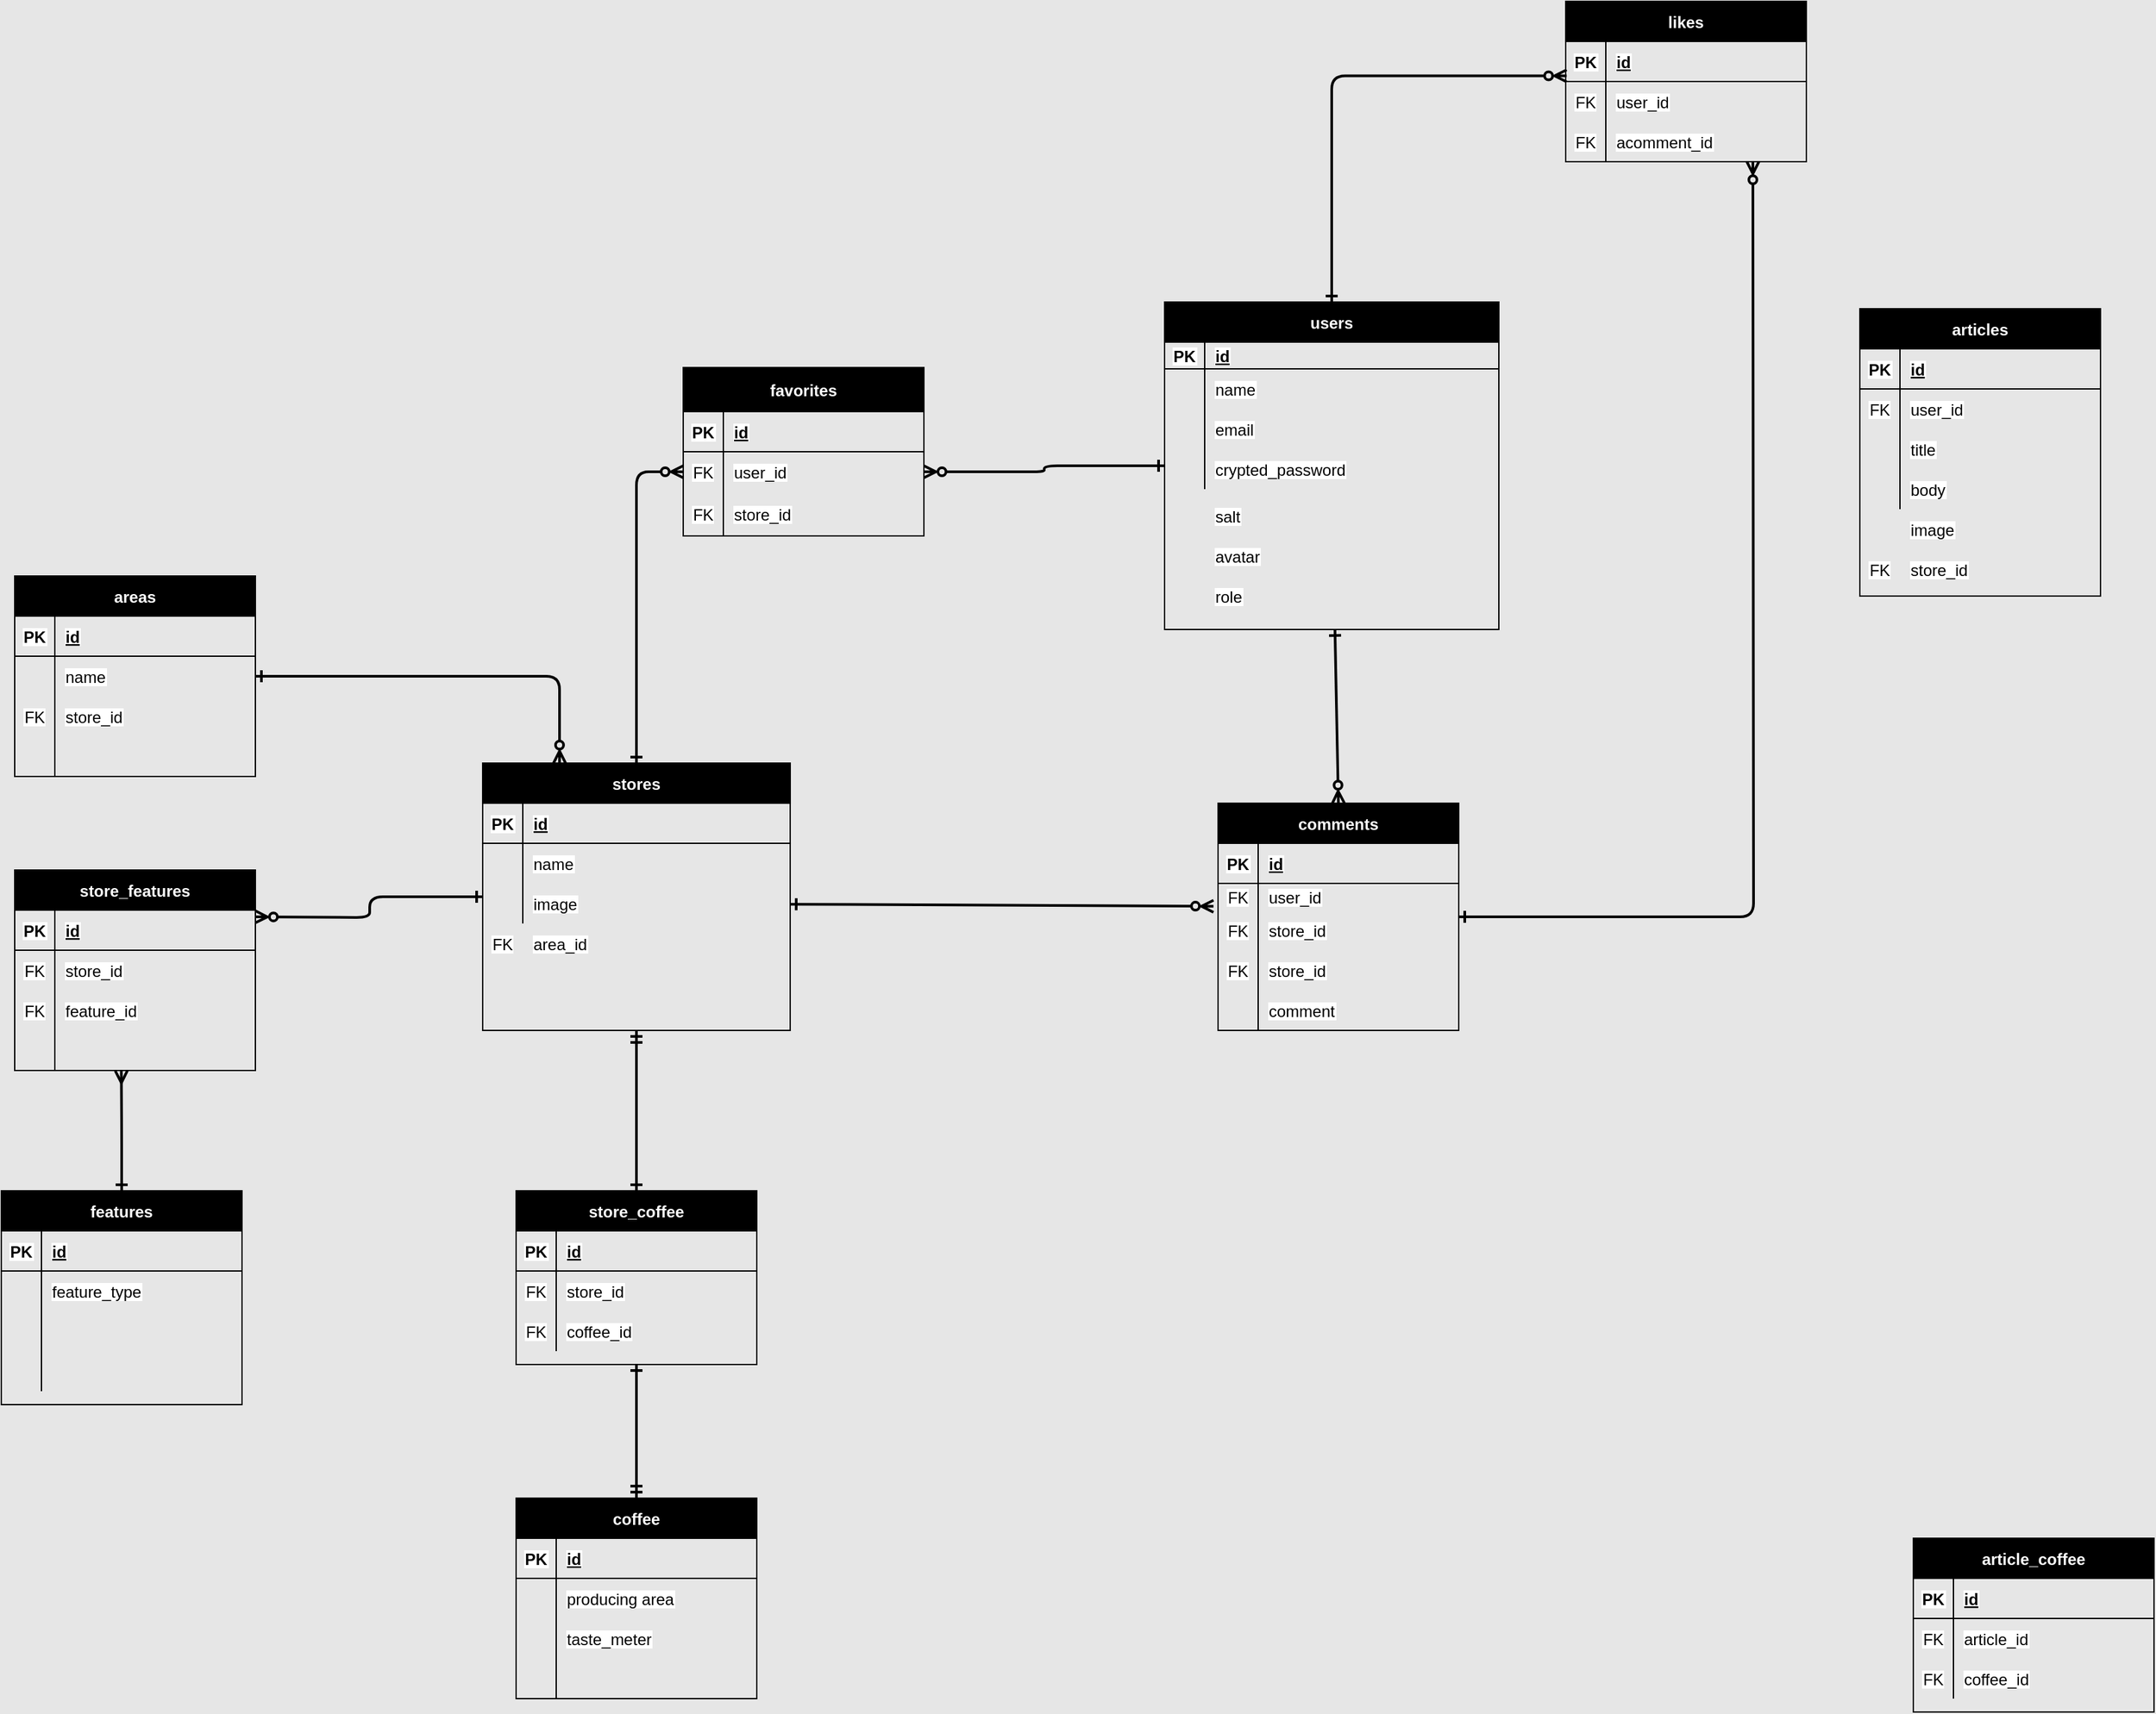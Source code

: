 <mxfile>
    <diagram id="R2lEEEUBdFMjLlhIrx00" name="Page-1">
        <mxGraphModel dx="1949" dy="1561" grid="1" gridSize="10" guides="0" tooltips="1" connect="1" arrows="1" fold="1" page="1" pageScale="1" pageWidth="1100" pageHeight="850" background="#E6E6E6" math="0" shadow="0" extFonts="Permanent Marker^https://fonts.googleapis.com/css?family=Permanent+Marker">
            <root>
                <mxCell id="0"/>
                <mxCell id="1" parent="0"/>
                <mxCell id="JKdCie4ZkEYxSWR4w-To-482" value="articles" style="shape=table;startSize=30;container=1;collapsible=1;childLayout=tableLayout;fixedRows=1;rowLines=0;fontStyle=1;align=center;resizeLast=1;fontColor=#FFFFFF;labelBackgroundColor=#000000;swimlaneFillColor=none;gradientColor=none;strokeColor=#000000;fillColor=#000000;" parent="1" vertex="1">
                    <mxGeometry x="640" y="30" width="180" height="215" as="geometry"/>
                </mxCell>
                <mxCell id="JKdCie4ZkEYxSWR4w-To-483" value="" style="shape=partialRectangle;collapsible=0;dropTarget=0;pointerEvents=0;fillColor=none;top=0;left=0;bottom=1;right=0;points=[[0,0.5],[1,0.5]];portConstraint=eastwest;fontColor=#000000;labelBackgroundColor=#FFFFFF;strokeColor=#000000;" parent="JKdCie4ZkEYxSWR4w-To-482" vertex="1">
                    <mxGeometry y="30" width="180" height="30" as="geometry"/>
                </mxCell>
                <mxCell id="JKdCie4ZkEYxSWR4w-To-484" value="PK" style="shape=partialRectangle;connectable=0;fillColor=none;top=0;left=0;bottom=0;right=0;fontStyle=1;overflow=hidden;fontColor=#000000;labelBackgroundColor=#FFFFFF;strokeColor=#000000;" parent="JKdCie4ZkEYxSWR4w-To-483" vertex="1">
                    <mxGeometry width="30" height="30" as="geometry">
                        <mxRectangle width="30" height="30" as="alternateBounds"/>
                    </mxGeometry>
                </mxCell>
                <mxCell id="JKdCie4ZkEYxSWR4w-To-485" value="id" style="shape=partialRectangle;connectable=0;fillColor=none;top=0;left=0;bottom=0;right=0;align=left;spacingLeft=6;fontStyle=5;overflow=hidden;fontColor=#000000;labelBackgroundColor=#FFFFFF;strokeColor=#000000;" parent="JKdCie4ZkEYxSWR4w-To-483" vertex="1">
                    <mxGeometry x="30" width="150" height="30" as="geometry">
                        <mxRectangle width="150" height="30" as="alternateBounds"/>
                    </mxGeometry>
                </mxCell>
                <mxCell id="3" value="" style="shape=partialRectangle;collapsible=0;dropTarget=0;pointerEvents=0;fillColor=none;top=0;left=0;bottom=0;right=0;points=[[0,0.5],[1,0.5]];portConstraint=eastwest;fontColor=#000000;labelBackgroundColor=#FFFFFF;strokeColor=#000000;" parent="JKdCie4ZkEYxSWR4w-To-482" vertex="1">
                    <mxGeometry y="60" width="180" height="30" as="geometry"/>
                </mxCell>
                <mxCell id="4" value="FK" style="shape=partialRectangle;connectable=0;fillColor=none;top=0;left=0;bottom=0;right=0;editable=1;overflow=hidden;fontColor=#000000;labelBackgroundColor=#FFFFFF;strokeColor=#000000;" parent="3" vertex="1">
                    <mxGeometry width="30" height="30" as="geometry">
                        <mxRectangle width="30" height="30" as="alternateBounds"/>
                    </mxGeometry>
                </mxCell>
                <mxCell id="5" value="user_id" style="shape=partialRectangle;connectable=0;fillColor=none;top=0;left=0;bottom=0;right=0;align=left;spacingLeft=6;overflow=hidden;fontColor=#000000;labelBackgroundColor=#FFFFFF;strokeColor=#000000;" parent="3" vertex="1">
                    <mxGeometry x="30" width="150" height="30" as="geometry">
                        <mxRectangle width="150" height="30" as="alternateBounds"/>
                    </mxGeometry>
                </mxCell>
                <mxCell id="JKdCie4ZkEYxSWR4w-To-489" value="" style="shape=partialRectangle;collapsible=0;dropTarget=0;pointerEvents=0;fillColor=none;top=0;left=0;bottom=0;right=0;points=[[0,0.5],[1,0.5]];portConstraint=eastwest;fontColor=#000000;labelBackgroundColor=#FFFFFF;strokeColor=#000000;" parent="JKdCie4ZkEYxSWR4w-To-482" vertex="1">
                    <mxGeometry y="90" width="180" height="30" as="geometry"/>
                </mxCell>
                <mxCell id="JKdCie4ZkEYxSWR4w-To-490" value="" style="shape=partialRectangle;connectable=0;fillColor=none;top=0;left=0;bottom=0;right=0;editable=1;overflow=hidden;fontColor=#000000;labelBackgroundColor=#FFFFFF;strokeColor=#000000;" parent="JKdCie4ZkEYxSWR4w-To-489" vertex="1">
                    <mxGeometry width="30" height="30" as="geometry">
                        <mxRectangle width="30" height="30" as="alternateBounds"/>
                    </mxGeometry>
                </mxCell>
                <mxCell id="JKdCie4ZkEYxSWR4w-To-491" value="title" style="shape=partialRectangle;connectable=0;fillColor=none;top=0;left=0;bottom=0;right=0;align=left;spacingLeft=6;overflow=hidden;fontColor=#000000;labelBackgroundColor=#FFFFFF;strokeColor=#000000;" parent="JKdCie4ZkEYxSWR4w-To-489" vertex="1">
                    <mxGeometry x="30" width="150" height="30" as="geometry">
                        <mxRectangle width="150" height="30" as="alternateBounds"/>
                    </mxGeometry>
                </mxCell>
                <mxCell id="JKdCie4ZkEYxSWR4w-To-492" value="" style="shape=partialRectangle;collapsible=0;dropTarget=0;pointerEvents=0;fillColor=none;top=0;left=0;bottom=0;right=0;points=[[0,0.5],[1,0.5]];portConstraint=eastwest;fontColor=#000000;labelBackgroundColor=#FFFFFF;strokeColor=#000000;" parent="JKdCie4ZkEYxSWR4w-To-482" vertex="1">
                    <mxGeometry y="120" width="180" height="30" as="geometry"/>
                </mxCell>
                <mxCell id="JKdCie4ZkEYxSWR4w-To-493" value="" style="shape=partialRectangle;connectable=0;fillColor=none;top=0;left=0;bottom=0;right=0;editable=1;overflow=hidden;fontColor=#000000;labelBackgroundColor=#FFFFFF;strokeColor=#000000;" parent="JKdCie4ZkEYxSWR4w-To-492" vertex="1">
                    <mxGeometry width="30" height="30" as="geometry">
                        <mxRectangle width="30" height="30" as="alternateBounds"/>
                    </mxGeometry>
                </mxCell>
                <mxCell id="JKdCie4ZkEYxSWR4w-To-494" value="body" style="shape=partialRectangle;connectable=0;fillColor=none;top=0;left=0;bottom=0;right=0;align=left;spacingLeft=6;overflow=hidden;fontColor=#000000;labelBackgroundColor=#FFFFFF;strokeColor=#000000;" parent="JKdCie4ZkEYxSWR4w-To-492" vertex="1">
                    <mxGeometry x="30" width="150" height="30" as="geometry">
                        <mxRectangle width="150" height="30" as="alternateBounds"/>
                    </mxGeometry>
                </mxCell>
                <mxCell id="JKdCie4ZkEYxSWR4w-To-495" style="edgeStyle=orthogonalEdgeStyle;html=1;startArrow=ERone;startFill=0;endArrow=ERzeroToMany;endFill=0;strokeWidth=2;fontColor=#000000;labelBackgroundColor=#FFFFFF;strokeColor=#000000;" parent="1" source="JKdCie4ZkEYxSWR4w-To-498" target="JKdCie4ZkEYxSWR4w-To-595" edge="1">
                    <mxGeometry relative="1" as="geometry"/>
                </mxCell>
                <mxCell id="JKdCie4ZkEYxSWR4w-To-497" style="edgeStyle=orthogonalEdgeStyle;html=1;entryX=0.004;entryY=-0.142;entryDx=0;entryDy=0;entryPerimeter=0;labelBackgroundColor=#FFFFFF;fontColor=#000000;startArrow=ERone;startFill=0;endArrow=ERzeroToMany;endFill=0;strokeColor=#000000;strokeWidth=2;" parent="1" source="JKdCie4ZkEYxSWR4w-To-498" target="JKdCie4ZkEYxSWR4w-To-515" edge="1">
                    <mxGeometry relative="1" as="geometry"/>
                </mxCell>
                <mxCell id="14" style="edgeStyle=none;html=1;entryX=0.5;entryY=0;entryDx=0;entryDy=0;startArrow=ERone;startFill=0;endArrow=ERzeroToMany;endFill=0;strokeColor=#000000;strokeWidth=2;" edge="1" parent="1" source="JKdCie4ZkEYxSWR4w-To-498" target="JKdCie4ZkEYxSWR4w-To-534">
                    <mxGeometry relative="1" as="geometry"/>
                </mxCell>
                <mxCell id="JKdCie4ZkEYxSWR4w-To-498" value="users" style="shape=table;startSize=30;container=1;collapsible=1;childLayout=tableLayout;fixedRows=1;rowLines=0;fontStyle=1;align=center;resizeLast=1;labelBackgroundColor=#000000;fontColor=#FFFFFF;strokeColor=#000000;fillColor=#000000;" parent="1" vertex="1">
                    <mxGeometry x="120" y="25" width="250" height="245" as="geometry"/>
                </mxCell>
                <mxCell id="JKdCie4ZkEYxSWR4w-To-499" value="" style="shape=partialRectangle;collapsible=0;dropTarget=0;pointerEvents=0;fillColor=none;top=0;left=0;bottom=1;right=0;points=[[0,0.5],[1,0.5]];portConstraint=eastwest;fontColor=#000000;labelBackgroundColor=#FFFFFF;strokeColor=#000000;" parent="JKdCie4ZkEYxSWR4w-To-498" vertex="1">
                    <mxGeometry y="30" width="250" height="20" as="geometry"/>
                </mxCell>
                <mxCell id="JKdCie4ZkEYxSWR4w-To-500" value="PK" style="shape=partialRectangle;connectable=0;fillColor=none;top=0;left=0;bottom=0;right=0;fontStyle=1;overflow=hidden;fontColor=#000000;labelBackgroundColor=#FFFFFF;strokeColor=#000000;" parent="JKdCie4ZkEYxSWR4w-To-499" vertex="1">
                    <mxGeometry width="30" height="20" as="geometry">
                        <mxRectangle width="30" height="20" as="alternateBounds"/>
                    </mxGeometry>
                </mxCell>
                <mxCell id="JKdCie4ZkEYxSWR4w-To-501" value="id" style="shape=partialRectangle;connectable=0;fillColor=none;top=0;left=0;bottom=0;right=0;align=left;spacingLeft=6;fontStyle=5;overflow=hidden;fontColor=#000000;labelBackgroundColor=#FFFFFF;strokeColor=#000000;" parent="JKdCie4ZkEYxSWR4w-To-499" vertex="1">
                    <mxGeometry x="30" width="220" height="20" as="geometry">
                        <mxRectangle width="220" height="20" as="alternateBounds"/>
                    </mxGeometry>
                </mxCell>
                <mxCell id="JKdCie4ZkEYxSWR4w-To-502" value="" style="shape=partialRectangle;collapsible=0;dropTarget=0;pointerEvents=0;fillColor=none;top=0;left=0;bottom=0;right=0;points=[[0,0.5],[1,0.5]];portConstraint=eastwest;fontColor=#000000;labelBackgroundColor=#FFFFFF;strokeColor=#000000;" parent="JKdCie4ZkEYxSWR4w-To-498" vertex="1">
                    <mxGeometry y="50" width="250" height="30" as="geometry"/>
                </mxCell>
                <mxCell id="JKdCie4ZkEYxSWR4w-To-503" value="" style="shape=partialRectangle;connectable=0;fillColor=none;top=0;left=0;bottom=0;right=0;editable=1;overflow=hidden;fontColor=#000000;labelBackgroundColor=#FFFFFF;strokeColor=#000000;" parent="JKdCie4ZkEYxSWR4w-To-502" vertex="1">
                    <mxGeometry width="30" height="30" as="geometry">
                        <mxRectangle width="30" height="30" as="alternateBounds"/>
                    </mxGeometry>
                </mxCell>
                <mxCell id="JKdCie4ZkEYxSWR4w-To-504" value="name" style="shape=partialRectangle;connectable=0;fillColor=none;top=0;left=0;bottom=0;right=0;align=left;spacingLeft=6;overflow=hidden;fontColor=#000000;labelBackgroundColor=#FFFFFF;strokeColor=#000000;" parent="JKdCie4ZkEYxSWR4w-To-502" vertex="1">
                    <mxGeometry x="30" width="220" height="30" as="geometry">
                        <mxRectangle width="220" height="30" as="alternateBounds"/>
                    </mxGeometry>
                </mxCell>
                <mxCell id="JKdCie4ZkEYxSWR4w-To-505" value="" style="shape=partialRectangle;collapsible=0;dropTarget=0;pointerEvents=0;fillColor=none;top=0;left=0;bottom=0;right=0;points=[[0,0.5],[1,0.5]];portConstraint=eastwest;fontColor=#000000;labelBackgroundColor=#FFFFFF;strokeColor=#000000;" parent="JKdCie4ZkEYxSWR4w-To-498" vertex="1">
                    <mxGeometry y="80" width="250" height="30" as="geometry"/>
                </mxCell>
                <mxCell id="JKdCie4ZkEYxSWR4w-To-506" value="" style="shape=partialRectangle;connectable=0;fillColor=none;top=0;left=0;bottom=0;right=0;editable=1;overflow=hidden;fontColor=#000000;labelBackgroundColor=#FFFFFF;strokeColor=#000000;" parent="JKdCie4ZkEYxSWR4w-To-505" vertex="1">
                    <mxGeometry width="30" height="30" as="geometry">
                        <mxRectangle width="30" height="30" as="alternateBounds"/>
                    </mxGeometry>
                </mxCell>
                <mxCell id="JKdCie4ZkEYxSWR4w-To-507" value="email" style="shape=partialRectangle;connectable=0;fillColor=none;top=0;left=0;bottom=0;right=0;align=left;spacingLeft=6;overflow=hidden;fontColor=#000000;labelBackgroundColor=#FFFFFF;strokeColor=#000000;" parent="JKdCie4ZkEYxSWR4w-To-505" vertex="1">
                    <mxGeometry x="30" width="220" height="30" as="geometry">
                        <mxRectangle width="220" height="30" as="alternateBounds"/>
                    </mxGeometry>
                </mxCell>
                <mxCell id="JKdCie4ZkEYxSWR4w-To-508" value="" style="shape=partialRectangle;collapsible=0;dropTarget=0;pointerEvents=0;fillColor=none;top=0;left=0;bottom=0;right=0;points=[[0,0.5],[1,0.5]];portConstraint=eastwest;fontColor=#000000;labelBackgroundColor=#FFFFFF;strokeColor=#000000;" parent="JKdCie4ZkEYxSWR4w-To-498" vertex="1">
                    <mxGeometry y="110" width="250" height="30" as="geometry"/>
                </mxCell>
                <mxCell id="JKdCie4ZkEYxSWR4w-To-509" value="" style="shape=partialRectangle;connectable=0;fillColor=none;top=0;left=0;bottom=0;right=0;editable=1;overflow=hidden;fontColor=#000000;labelBackgroundColor=#FFFFFF;strokeColor=#000000;" parent="JKdCie4ZkEYxSWR4w-To-508" vertex="1">
                    <mxGeometry width="30" height="30" as="geometry">
                        <mxRectangle width="30" height="30" as="alternateBounds"/>
                    </mxGeometry>
                </mxCell>
                <mxCell id="JKdCie4ZkEYxSWR4w-To-510" value="crypted_password" style="shape=partialRectangle;connectable=0;fillColor=none;top=0;left=0;bottom=0;right=0;align=left;spacingLeft=6;overflow=hidden;fontColor=#000000;labelBackgroundColor=#FFFFFF;strokeColor=#000000;" parent="JKdCie4ZkEYxSWR4w-To-508" vertex="1">
                    <mxGeometry x="30" width="220" height="30" as="geometry">
                        <mxRectangle width="220" height="30" as="alternateBounds"/>
                    </mxGeometry>
                </mxCell>
                <mxCell id="JKdCie4ZkEYxSWR4w-To-511" value="likes" style="shape=table;startSize=30;container=1;collapsible=1;childLayout=tableLayout;fixedRows=1;rowLines=0;fontStyle=1;align=center;resizeLast=1;fontColor=#FFFFFF;labelBackgroundColor=#000000;strokeColor=#000000;fillColor=#000000;" parent="1" vertex="1">
                    <mxGeometry x="420" y="-200" width="180" height="120" as="geometry"/>
                </mxCell>
                <mxCell id="JKdCie4ZkEYxSWR4w-To-512" value="" style="shape=partialRectangle;collapsible=0;dropTarget=0;pointerEvents=0;fillColor=none;top=0;left=0;bottom=1;right=0;points=[[0,0.5],[1,0.5]];portConstraint=eastwest;fontColor=#000000;labelBackgroundColor=#FFFFFF;strokeColor=#000000;" parent="JKdCie4ZkEYxSWR4w-To-511" vertex="1">
                    <mxGeometry y="30" width="180" height="30" as="geometry"/>
                </mxCell>
                <mxCell id="JKdCie4ZkEYxSWR4w-To-513" value="PK" style="shape=partialRectangle;connectable=0;fillColor=none;top=0;left=0;bottom=0;right=0;fontStyle=1;overflow=hidden;fontColor=#000000;labelBackgroundColor=#FFFFFF;strokeColor=#000000;" parent="JKdCie4ZkEYxSWR4w-To-512" vertex="1">
                    <mxGeometry width="30" height="30" as="geometry">
                        <mxRectangle width="30" height="30" as="alternateBounds"/>
                    </mxGeometry>
                </mxCell>
                <mxCell id="JKdCie4ZkEYxSWR4w-To-514" value="id" style="shape=partialRectangle;connectable=0;fillColor=none;top=0;left=0;bottom=0;right=0;align=left;spacingLeft=6;fontStyle=5;overflow=hidden;fontColor=#000000;labelBackgroundColor=#FFFFFF;strokeColor=#000000;" parent="JKdCie4ZkEYxSWR4w-To-512" vertex="1">
                    <mxGeometry x="30" width="150" height="30" as="geometry">
                        <mxRectangle width="150" height="30" as="alternateBounds"/>
                    </mxGeometry>
                </mxCell>
                <mxCell id="JKdCie4ZkEYxSWR4w-To-515" value="" style="shape=partialRectangle;collapsible=0;dropTarget=0;pointerEvents=0;fillColor=none;top=0;left=0;bottom=0;right=0;points=[[0,0.5],[1,0.5]];portConstraint=eastwest;fontColor=#000000;labelBackgroundColor=#FFFFFF;strokeColor=#000000;" parent="JKdCie4ZkEYxSWR4w-To-511" vertex="1">
                    <mxGeometry y="60" width="180" height="30" as="geometry"/>
                </mxCell>
                <mxCell id="JKdCie4ZkEYxSWR4w-To-516" value="FK" style="shape=partialRectangle;connectable=0;fillColor=none;top=0;left=0;bottom=0;right=0;editable=1;overflow=hidden;fontColor=#000000;labelBackgroundColor=#FFFFFF;strokeColor=#000000;" parent="JKdCie4ZkEYxSWR4w-To-515" vertex="1">
                    <mxGeometry width="30" height="30" as="geometry">
                        <mxRectangle width="30" height="30" as="alternateBounds"/>
                    </mxGeometry>
                </mxCell>
                <mxCell id="JKdCie4ZkEYxSWR4w-To-517" value="user_id" style="shape=partialRectangle;connectable=0;fillColor=none;top=0;left=0;bottom=0;right=0;align=left;spacingLeft=6;overflow=hidden;fontColor=#000000;labelBackgroundColor=#FFFFFF;strokeColor=#000000;" parent="JKdCie4ZkEYxSWR4w-To-515" vertex="1">
                    <mxGeometry x="30" width="150" height="30" as="geometry">
                        <mxRectangle width="150" height="30" as="alternateBounds"/>
                    </mxGeometry>
                </mxCell>
                <mxCell id="JKdCie4ZkEYxSWR4w-To-518" value="" style="shape=partialRectangle;collapsible=0;dropTarget=0;pointerEvents=0;fillColor=none;top=0;left=0;bottom=0;right=0;points=[[0,0.5],[1,0.5]];portConstraint=eastwest;fontColor=#000000;labelBackgroundColor=#FFFFFF;strokeColor=#000000;" parent="JKdCie4ZkEYxSWR4w-To-511" vertex="1">
                    <mxGeometry y="90" width="180" height="30" as="geometry"/>
                </mxCell>
                <mxCell id="JKdCie4ZkEYxSWR4w-To-519" value="FK" style="shape=partialRectangle;connectable=0;fillColor=none;top=0;left=0;bottom=0;right=0;editable=1;overflow=hidden;fontColor=#000000;labelBackgroundColor=#FFFFFF;strokeColor=#000000;" parent="JKdCie4ZkEYxSWR4w-To-518" vertex="1">
                    <mxGeometry width="30" height="30" as="geometry">
                        <mxRectangle width="30" height="30" as="alternateBounds"/>
                    </mxGeometry>
                </mxCell>
                <mxCell id="JKdCie4ZkEYxSWR4w-To-520" value="acomment_id" style="shape=partialRectangle;connectable=0;fillColor=none;top=0;left=0;bottom=0;right=0;align=left;spacingLeft=6;overflow=hidden;fontColor=#000000;labelBackgroundColor=#FFFFFF;strokeColor=#000000;" parent="JKdCie4ZkEYxSWR4w-To-518" vertex="1">
                    <mxGeometry x="30" width="150" height="30" as="geometry">
                        <mxRectangle width="150" height="30" as="alternateBounds"/>
                    </mxGeometry>
                </mxCell>
                <mxCell id="JKdCie4ZkEYxSWR4w-To-521" value="areas" style="shape=table;startSize=30;container=1;collapsible=1;childLayout=tableLayout;fixedRows=1;rowLines=0;fontStyle=1;align=center;resizeLast=1;strokeColor=#000000;fontColor=#FFFFFF;labelBackgroundColor=#000000;fillColor=#000000;" parent="1" vertex="1">
                    <mxGeometry x="-740" y="230" width="180" height="150" as="geometry">
                        <mxRectangle x="-740" y="230" width="60" height="30" as="alternateBounds"/>
                    </mxGeometry>
                </mxCell>
                <mxCell id="JKdCie4ZkEYxSWR4w-To-522" value="" style="shape=partialRectangle;collapsible=0;dropTarget=0;pointerEvents=0;fillColor=none;top=0;left=0;bottom=1;right=0;points=[[0,0.5],[1,0.5]];portConstraint=eastwest;strokeColor=#000000;fontColor=#000000;labelBackgroundColor=#FFFFFF;" parent="JKdCie4ZkEYxSWR4w-To-521" vertex="1">
                    <mxGeometry y="30" width="180" height="30" as="geometry"/>
                </mxCell>
                <mxCell id="JKdCie4ZkEYxSWR4w-To-523" value="PK" style="shape=partialRectangle;connectable=0;fillColor=none;top=0;left=0;bottom=0;right=0;fontStyle=1;overflow=hidden;strokeColor=#000000;fontColor=#000000;labelBackgroundColor=#FFFFFF;" parent="JKdCie4ZkEYxSWR4w-To-522" vertex="1">
                    <mxGeometry width="30" height="30" as="geometry">
                        <mxRectangle width="30" height="30" as="alternateBounds"/>
                    </mxGeometry>
                </mxCell>
                <mxCell id="JKdCie4ZkEYxSWR4w-To-524" value="id" style="shape=partialRectangle;connectable=0;fillColor=none;top=0;left=0;bottom=0;right=0;align=left;spacingLeft=6;fontStyle=5;overflow=hidden;strokeColor=#000000;fontColor=#000000;labelBackgroundColor=#FFFFFF;" parent="JKdCie4ZkEYxSWR4w-To-522" vertex="1">
                    <mxGeometry x="30" width="150" height="30" as="geometry">
                        <mxRectangle width="150" height="30" as="alternateBounds"/>
                    </mxGeometry>
                </mxCell>
                <mxCell id="JKdCie4ZkEYxSWR4w-To-525" value="" style="shape=partialRectangle;collapsible=0;dropTarget=0;pointerEvents=0;fillColor=none;top=0;left=0;bottom=0;right=0;points=[[0,0.5],[1,0.5]];portConstraint=eastwest;strokeColor=#000000;fontColor=#000000;labelBackgroundColor=#FFFFFF;" parent="JKdCie4ZkEYxSWR4w-To-521" vertex="1">
                    <mxGeometry y="60" width="180" height="30" as="geometry"/>
                </mxCell>
                <mxCell id="JKdCie4ZkEYxSWR4w-To-526" value="" style="shape=partialRectangle;connectable=0;fillColor=none;top=0;left=0;bottom=0;right=0;editable=1;overflow=hidden;strokeColor=#000000;fontColor=#000000;labelBackgroundColor=#FFFFFF;" parent="JKdCie4ZkEYxSWR4w-To-525" vertex="1">
                    <mxGeometry width="30" height="30" as="geometry">
                        <mxRectangle width="30" height="30" as="alternateBounds"/>
                    </mxGeometry>
                </mxCell>
                <mxCell id="JKdCie4ZkEYxSWR4w-To-527" value="name" style="shape=partialRectangle;connectable=0;fillColor=none;top=0;left=0;bottom=0;right=0;align=left;spacingLeft=6;overflow=hidden;strokeColor=#000000;fontColor=#000000;labelBackgroundColor=#FFFFFF;" parent="JKdCie4ZkEYxSWR4w-To-525" vertex="1">
                    <mxGeometry x="30" width="150" height="30" as="geometry">
                        <mxRectangle width="150" height="30" as="alternateBounds"/>
                    </mxGeometry>
                </mxCell>
                <mxCell id="JKdCie4ZkEYxSWR4w-To-528" value="" style="shape=partialRectangle;collapsible=0;dropTarget=0;pointerEvents=0;fillColor=none;top=0;left=0;bottom=0;right=0;points=[[0,0.5],[1,0.5]];portConstraint=eastwest;strokeColor=#000000;fontColor=#000000;labelBackgroundColor=#FFFFFF;" parent="JKdCie4ZkEYxSWR4w-To-521" vertex="1">
                    <mxGeometry y="90" width="180" height="30" as="geometry"/>
                </mxCell>
                <mxCell id="JKdCie4ZkEYxSWR4w-To-529" value="FK" style="shape=partialRectangle;connectable=0;fillColor=none;top=0;left=0;bottom=0;right=0;editable=1;overflow=hidden;strokeColor=#000000;fontColor=#000000;labelBackgroundColor=#FFFFFF;" parent="JKdCie4ZkEYxSWR4w-To-528" vertex="1">
                    <mxGeometry width="30" height="30" as="geometry">
                        <mxRectangle width="30" height="30" as="alternateBounds"/>
                    </mxGeometry>
                </mxCell>
                <mxCell id="JKdCie4ZkEYxSWR4w-To-530" value="store_id" style="shape=partialRectangle;connectable=0;fillColor=none;top=0;left=0;bottom=0;right=0;align=left;spacingLeft=6;overflow=hidden;strokeColor=#000000;fontColor=#000000;labelBackgroundColor=#FFFFFF;" parent="JKdCie4ZkEYxSWR4w-To-528" vertex="1">
                    <mxGeometry x="30" width="150" height="30" as="geometry">
                        <mxRectangle width="150" height="30" as="alternateBounds"/>
                    </mxGeometry>
                </mxCell>
                <mxCell id="JKdCie4ZkEYxSWR4w-To-531" value="" style="shape=partialRectangle;collapsible=0;dropTarget=0;pointerEvents=0;fillColor=none;top=0;left=0;bottom=0;right=0;points=[[0,0.5],[1,0.5]];portConstraint=eastwest;strokeColor=#000000;fontColor=#000000;labelBackgroundColor=#FFFFFF;" parent="JKdCie4ZkEYxSWR4w-To-521" vertex="1">
                    <mxGeometry y="120" width="180" height="30" as="geometry"/>
                </mxCell>
                <mxCell id="JKdCie4ZkEYxSWR4w-To-532" value="" style="shape=partialRectangle;connectable=0;fillColor=none;top=0;left=0;bottom=0;right=0;editable=1;overflow=hidden;strokeColor=#000000;fontColor=#000000;labelBackgroundColor=#FFFFFF;" parent="JKdCie4ZkEYxSWR4w-To-531" vertex="1">
                    <mxGeometry width="30" height="30" as="geometry">
                        <mxRectangle width="30" height="30" as="alternateBounds"/>
                    </mxGeometry>
                </mxCell>
                <mxCell id="JKdCie4ZkEYxSWR4w-To-533" value="" style="shape=partialRectangle;connectable=0;fillColor=none;top=0;left=0;bottom=0;right=0;align=left;spacingLeft=6;overflow=hidden;strokeColor=#000000;fontColor=#000000;labelBackgroundColor=#FFFFFF;" parent="JKdCie4ZkEYxSWR4w-To-531" vertex="1">
                    <mxGeometry x="30" width="150" height="30" as="geometry">
                        <mxRectangle width="150" height="30" as="alternateBounds"/>
                    </mxGeometry>
                </mxCell>
                <mxCell id="19" style="edgeStyle=orthogonalEdgeStyle;html=1;startArrow=ERone;startFill=0;endArrow=ERzeroToMany;endFill=0;strokeColor=#000000;strokeWidth=2;" edge="1" parent="1" source="JKdCie4ZkEYxSWR4w-To-534">
                    <mxGeometry relative="1" as="geometry">
                        <mxPoint x="560" y="-80.0" as="targetPoint"/>
                    </mxGeometry>
                </mxCell>
                <mxCell id="JKdCie4ZkEYxSWR4w-To-534" value="comments" style="shape=table;startSize=30;container=1;collapsible=1;childLayout=tableLayout;fixedRows=1;rowLines=0;fontStyle=1;align=center;resizeLast=1;fontColor=#FFFFFF;labelBackgroundColor=#000000;strokeColor=#000000;fillColor=#000000;" parent="1" vertex="1">
                    <mxGeometry x="160" y="400" width="180" height="170" as="geometry"/>
                </mxCell>
                <mxCell id="JKdCie4ZkEYxSWR4w-To-535" value="" style="shape=partialRectangle;collapsible=0;dropTarget=0;pointerEvents=0;fillColor=none;top=0;left=0;bottom=1;right=0;points=[[0,0.5],[1,0.5]];portConstraint=eastwest;fontColor=#000000;labelBackgroundColor=#FFFFFF;strokeColor=#000000;" parent="JKdCie4ZkEYxSWR4w-To-534" vertex="1">
                    <mxGeometry y="30" width="180" height="30" as="geometry"/>
                </mxCell>
                <mxCell id="JKdCie4ZkEYxSWR4w-To-536" value="PK" style="shape=partialRectangle;connectable=0;fillColor=none;top=0;left=0;bottom=0;right=0;fontStyle=1;overflow=hidden;fontColor=#000000;labelBackgroundColor=#FFFFFF;strokeColor=#000000;" parent="JKdCie4ZkEYxSWR4w-To-535" vertex="1">
                    <mxGeometry width="30" height="30" as="geometry">
                        <mxRectangle width="30" height="30" as="alternateBounds"/>
                    </mxGeometry>
                </mxCell>
                <mxCell id="JKdCie4ZkEYxSWR4w-To-537" value="id" style="shape=partialRectangle;connectable=0;fillColor=none;top=0;left=0;bottom=0;right=0;align=left;spacingLeft=6;fontStyle=5;overflow=hidden;fontColor=#000000;labelBackgroundColor=#FFFFFF;strokeColor=#000000;" parent="JKdCie4ZkEYxSWR4w-To-535" vertex="1">
                    <mxGeometry x="30" width="150" height="30" as="geometry">
                        <mxRectangle width="150" height="30" as="alternateBounds"/>
                    </mxGeometry>
                </mxCell>
                <mxCell id="JKdCie4ZkEYxSWR4w-To-538" value="" style="shape=partialRectangle;collapsible=0;dropTarget=0;pointerEvents=0;fillColor=none;top=0;left=0;bottom=0;right=0;points=[[0,0.5],[1,0.5]];portConstraint=eastwest;fontColor=#000000;labelBackgroundColor=#FFFFFF;strokeColor=#000000;" parent="JKdCie4ZkEYxSWR4w-To-534" vertex="1">
                    <mxGeometry y="60" width="180" height="20" as="geometry"/>
                </mxCell>
                <mxCell id="JKdCie4ZkEYxSWR4w-To-539" value="FK" style="shape=partialRectangle;connectable=0;fillColor=none;top=0;left=0;bottom=0;right=0;editable=1;overflow=hidden;fontColor=#000000;labelBackgroundColor=#FFFFFF;strokeColor=#000000;" parent="JKdCie4ZkEYxSWR4w-To-538" vertex="1">
                    <mxGeometry width="30" height="20" as="geometry">
                        <mxRectangle width="30" height="20" as="alternateBounds"/>
                    </mxGeometry>
                </mxCell>
                <mxCell id="JKdCie4ZkEYxSWR4w-To-540" value="user_id" style="shape=partialRectangle;connectable=0;fillColor=none;top=0;left=0;bottom=0;right=0;align=left;spacingLeft=6;overflow=hidden;fontColor=#000000;labelBackgroundColor=#FFFFFF;strokeColor=#000000;" parent="JKdCie4ZkEYxSWR4w-To-538" vertex="1">
                    <mxGeometry x="30" width="150" height="20" as="geometry">
                        <mxRectangle width="150" height="20" as="alternateBounds"/>
                    </mxGeometry>
                </mxCell>
                <mxCell id="JKdCie4ZkEYxSWR4w-To-541" value="" style="shape=partialRectangle;collapsible=0;dropTarget=0;pointerEvents=0;fillColor=none;top=0;left=0;bottom=0;right=0;points=[[0,0.5],[1,0.5]];portConstraint=eastwest;fontColor=#000000;labelBackgroundColor=#FFFFFF;strokeColor=#000000;" parent="JKdCie4ZkEYxSWR4w-To-534" vertex="1">
                    <mxGeometry y="80" width="180" height="30" as="geometry"/>
                </mxCell>
                <mxCell id="JKdCie4ZkEYxSWR4w-To-542" value="FK" style="shape=partialRectangle;connectable=0;fillColor=none;top=0;left=0;bottom=0;right=0;editable=1;overflow=hidden;fontColor=#000000;labelBackgroundColor=#FFFFFF;strokeColor=#000000;" parent="JKdCie4ZkEYxSWR4w-To-541" vertex="1">
                    <mxGeometry width="30" height="30" as="geometry">
                        <mxRectangle width="30" height="30" as="alternateBounds"/>
                    </mxGeometry>
                </mxCell>
                <mxCell id="JKdCie4ZkEYxSWR4w-To-543" value="store_id" style="shape=partialRectangle;connectable=0;fillColor=none;top=0;left=0;bottom=0;right=0;align=left;spacingLeft=6;overflow=hidden;fontColor=#000000;labelBackgroundColor=#FFFFFF;strokeColor=#000000;" parent="JKdCie4ZkEYxSWR4w-To-541" vertex="1">
                    <mxGeometry x="30" width="150" height="30" as="geometry">
                        <mxRectangle width="150" height="30" as="alternateBounds"/>
                    </mxGeometry>
                </mxCell>
                <mxCell id="16" value="" style="shape=partialRectangle;collapsible=0;dropTarget=0;pointerEvents=0;fillColor=none;top=0;left=0;bottom=0;right=0;points=[[0,0.5],[1,0.5]];portConstraint=eastwest;fontColor=#000000;labelBackgroundColor=#FFFFFF;strokeColor=#000000;" vertex="1" parent="JKdCie4ZkEYxSWR4w-To-534">
                    <mxGeometry y="110" width="180" height="30" as="geometry"/>
                </mxCell>
                <mxCell id="17" value="FK" style="shape=partialRectangle;connectable=0;fillColor=none;top=0;left=0;bottom=0;right=0;editable=1;overflow=hidden;fontColor=#000000;labelBackgroundColor=#FFFFFF;strokeColor=#000000;" vertex="1" parent="16">
                    <mxGeometry width="30" height="30" as="geometry">
                        <mxRectangle width="30" height="30" as="alternateBounds"/>
                    </mxGeometry>
                </mxCell>
                <mxCell id="18" value="store_id" style="shape=partialRectangle;connectable=0;fillColor=none;top=0;left=0;bottom=0;right=0;align=left;spacingLeft=6;overflow=hidden;fontColor=#000000;labelBackgroundColor=#FFFFFF;strokeColor=#000000;" vertex="1" parent="16">
                    <mxGeometry x="30" width="150" height="30" as="geometry">
                        <mxRectangle width="150" height="30" as="alternateBounds"/>
                    </mxGeometry>
                </mxCell>
                <mxCell id="JKdCie4ZkEYxSWR4w-To-544" value="" style="shape=partialRectangle;collapsible=0;dropTarget=0;pointerEvents=0;fillColor=none;top=0;left=0;bottom=0;right=0;points=[[0,0.5],[1,0.5]];portConstraint=eastwest;fontColor=#000000;labelBackgroundColor=#FFFFFF;strokeColor=#000000;" parent="JKdCie4ZkEYxSWR4w-To-534" vertex="1">
                    <mxGeometry y="140" width="180" height="30" as="geometry"/>
                </mxCell>
                <mxCell id="JKdCie4ZkEYxSWR4w-To-545" value="" style="shape=partialRectangle;connectable=0;fillColor=none;top=0;left=0;bottom=0;right=0;editable=1;overflow=hidden;fontColor=#000000;labelBackgroundColor=#FFFFFF;strokeColor=#000000;" parent="JKdCie4ZkEYxSWR4w-To-544" vertex="1">
                    <mxGeometry width="30" height="30" as="geometry">
                        <mxRectangle width="30" height="30" as="alternateBounds"/>
                    </mxGeometry>
                </mxCell>
                <mxCell id="JKdCie4ZkEYxSWR4w-To-546" value="comment" style="shape=partialRectangle;connectable=0;fillColor=none;top=0;left=0;bottom=0;right=0;align=left;spacingLeft=6;overflow=hidden;fontColor=#000000;labelBackgroundColor=#FFFFFF;strokeColor=#000000;" parent="JKdCie4ZkEYxSWR4w-To-544" vertex="1">
                    <mxGeometry x="30" width="150" height="30" as="geometry">
                        <mxRectangle width="150" height="30" as="alternateBounds"/>
                    </mxGeometry>
                </mxCell>
                <mxCell id="JKdCie4ZkEYxSWR4w-To-547" style="edgeStyle=orthogonalEdgeStyle;html=1;startArrow=ERmandOne;startFill=0;endArrow=ERone;endFill=0;entryX=0.5;entryY=1;entryDx=0;entryDy=0;fontColor=#000000;labelBackgroundColor=#FFFFFF;strokeColor=#000000;strokeWidth=2;" parent="1" source="JKdCie4ZkEYxSWR4w-To-548" target="JKdCie4ZkEYxSWR4w-To-634" edge="1">
                    <mxGeometry relative="1" as="geometry">
                        <mxPoint x="-270" y="830" as="targetPoint"/>
                    </mxGeometry>
                </mxCell>
                <mxCell id="JKdCie4ZkEYxSWR4w-To-548" value="coffee" style="shape=table;startSize=30;container=1;collapsible=1;childLayout=tableLayout;fixedRows=1;rowLines=0;fontStyle=1;align=center;resizeLast=1;strokeColor=#000000;labelBackgroundColor=#000000;fontColor=#FFFFFF;fillColor=#000000;" parent="1" vertex="1">
                    <mxGeometry x="-365" y="920" width="180" height="150" as="geometry"/>
                </mxCell>
                <mxCell id="JKdCie4ZkEYxSWR4w-To-549" value="" style="shape=partialRectangle;collapsible=0;dropTarget=0;pointerEvents=0;fillColor=none;top=0;left=0;bottom=1;right=0;points=[[0,0.5],[1,0.5]];portConstraint=eastwest;fontColor=#000000;labelBackgroundColor=#FFFFFF;strokeColor=#000000;" parent="JKdCie4ZkEYxSWR4w-To-548" vertex="1">
                    <mxGeometry y="30" width="180" height="30" as="geometry"/>
                </mxCell>
                <mxCell id="JKdCie4ZkEYxSWR4w-To-550" value="PK" style="shape=partialRectangle;connectable=0;fillColor=none;top=0;left=0;bottom=0;right=0;fontStyle=1;overflow=hidden;fontColor=#000000;labelBackgroundColor=#FFFFFF;strokeColor=#000000;" parent="JKdCie4ZkEYxSWR4w-To-549" vertex="1">
                    <mxGeometry width="30" height="30" as="geometry">
                        <mxRectangle width="30" height="30" as="alternateBounds"/>
                    </mxGeometry>
                </mxCell>
                <mxCell id="JKdCie4ZkEYxSWR4w-To-551" value="id" style="shape=partialRectangle;connectable=0;fillColor=none;top=0;left=0;bottom=0;right=0;align=left;spacingLeft=6;fontStyle=5;overflow=hidden;fontColor=#000000;labelBackgroundColor=#FFFFFF;strokeColor=#000000;" parent="JKdCie4ZkEYxSWR4w-To-549" vertex="1">
                    <mxGeometry x="30" width="150" height="30" as="geometry">
                        <mxRectangle width="150" height="30" as="alternateBounds"/>
                    </mxGeometry>
                </mxCell>
                <mxCell id="JKdCie4ZkEYxSWR4w-To-552" value="" style="shape=partialRectangle;collapsible=0;dropTarget=0;pointerEvents=0;fillColor=none;top=0;left=0;bottom=0;right=0;points=[[0,0.5],[1,0.5]];portConstraint=eastwest;fontColor=#000000;labelBackgroundColor=#FFFFFF;strokeColor=#000000;" parent="JKdCie4ZkEYxSWR4w-To-548" vertex="1">
                    <mxGeometry y="60" width="180" height="30" as="geometry"/>
                </mxCell>
                <mxCell id="JKdCie4ZkEYxSWR4w-To-553" value="" style="shape=partialRectangle;connectable=0;fillColor=none;top=0;left=0;bottom=0;right=0;editable=1;overflow=hidden;fontColor=#000000;labelBackgroundColor=#FFFFFF;strokeColor=#000000;" parent="JKdCie4ZkEYxSWR4w-To-552" vertex="1">
                    <mxGeometry width="30" height="30" as="geometry">
                        <mxRectangle width="30" height="30" as="alternateBounds"/>
                    </mxGeometry>
                </mxCell>
                <mxCell id="JKdCie4ZkEYxSWR4w-To-554" value="producing area" style="shape=partialRectangle;connectable=0;fillColor=none;top=0;left=0;bottom=0;right=0;align=left;spacingLeft=6;overflow=hidden;fontColor=#000000;labelBackgroundColor=#FFFFFF;strokeColor=#000000;" parent="JKdCie4ZkEYxSWR4w-To-552" vertex="1">
                    <mxGeometry x="30" width="150" height="30" as="geometry">
                        <mxRectangle width="150" height="30" as="alternateBounds"/>
                    </mxGeometry>
                </mxCell>
                <mxCell id="JKdCie4ZkEYxSWR4w-To-555" value="" style="shape=partialRectangle;collapsible=0;dropTarget=0;pointerEvents=0;fillColor=none;top=0;left=0;bottom=0;right=0;points=[[0,0.5],[1,0.5]];portConstraint=eastwest;fontColor=#000000;labelBackgroundColor=#FFFFFF;strokeColor=#000000;" parent="JKdCie4ZkEYxSWR4w-To-548" vertex="1">
                    <mxGeometry y="90" width="180" height="30" as="geometry"/>
                </mxCell>
                <mxCell id="JKdCie4ZkEYxSWR4w-To-556" value="" style="shape=partialRectangle;connectable=0;fillColor=none;top=0;left=0;bottom=0;right=0;editable=1;overflow=hidden;fontColor=#000000;labelBackgroundColor=#FFFFFF;strokeColor=#000000;" parent="JKdCie4ZkEYxSWR4w-To-555" vertex="1">
                    <mxGeometry width="30" height="30" as="geometry">
                        <mxRectangle width="30" height="30" as="alternateBounds"/>
                    </mxGeometry>
                </mxCell>
                <mxCell id="JKdCie4ZkEYxSWR4w-To-557" value="taste_meter" style="shape=partialRectangle;connectable=0;fillColor=none;top=0;left=0;bottom=0;right=0;align=left;spacingLeft=6;overflow=hidden;fontColor=#000000;labelBackgroundColor=#FFFFFF;strokeColor=#000000;" parent="JKdCie4ZkEYxSWR4w-To-555" vertex="1">
                    <mxGeometry x="30" width="150" height="30" as="geometry">
                        <mxRectangle width="150" height="30" as="alternateBounds"/>
                    </mxGeometry>
                </mxCell>
                <mxCell id="JKdCie4ZkEYxSWR4w-To-558" value="" style="shape=partialRectangle;collapsible=0;dropTarget=0;pointerEvents=0;fillColor=none;top=0;left=0;bottom=0;right=0;points=[[0,0.5],[1,0.5]];portConstraint=eastwest;strokeColor=#000000;" parent="JKdCie4ZkEYxSWR4w-To-548" vertex="1">
                    <mxGeometry y="120" width="180" height="30" as="geometry"/>
                </mxCell>
                <mxCell id="JKdCie4ZkEYxSWR4w-To-559" value="" style="shape=partialRectangle;connectable=0;fillColor=none;top=0;left=0;bottom=0;right=0;editable=1;overflow=hidden;strokeColor=#000000;" parent="JKdCie4ZkEYxSWR4w-To-558" vertex="1">
                    <mxGeometry width="30" height="30" as="geometry">
                        <mxRectangle width="30" height="30" as="alternateBounds"/>
                    </mxGeometry>
                </mxCell>
                <mxCell id="JKdCie4ZkEYxSWR4w-To-560" value="" style="shape=partialRectangle;connectable=0;fillColor=none;top=0;left=0;bottom=0;right=0;align=left;spacingLeft=6;overflow=hidden;strokeColor=#000000;" parent="JKdCie4ZkEYxSWR4w-To-558" vertex="1">
                    <mxGeometry x="30" width="150" height="30" as="geometry">
                        <mxRectangle width="150" height="30" as="alternateBounds"/>
                    </mxGeometry>
                </mxCell>
                <mxCell id="JKdCie4ZkEYxSWR4w-To-561" style="edgeStyle=orthogonalEdgeStyle;html=1;startArrow=ERone;startFill=0;endArrow=ERzeroToMany;endFill=0;entryX=0;entryY=0.5;entryDx=0;entryDy=0;fontColor=#000000;labelBackgroundColor=#FFFFFF;strokeColor=#000000;strokeWidth=2;" parent="1" source="JKdCie4ZkEYxSWR4w-To-564" target="JKdCie4ZkEYxSWR4w-To-595" edge="1">
                    <mxGeometry relative="1" as="geometry">
                        <mxPoint x="-390" y="196" as="targetPoint"/>
                    </mxGeometry>
                </mxCell>
                <mxCell id="JKdCie4ZkEYxSWR4w-To-562" style="edgeStyle=orthogonalEdgeStyle;html=1;startArrow=ERone;startFill=0;endArrow=ERzeroToMany;endFill=0;fontColor=#000000;labelBackgroundColor=#FFFFFF;strokeColor=#000000;strokeWidth=2;" parent="1" source="JKdCie4ZkEYxSWR4w-To-564" edge="1">
                    <mxGeometry relative="1" as="geometry">
                        <mxPoint x="-560" y="485" as="targetPoint"/>
                    </mxGeometry>
                </mxCell>
                <mxCell id="JKdCie4ZkEYxSWR4w-To-563" style="edgeStyle=orthogonalEdgeStyle;html=1;entryX=0.5;entryY=0;entryDx=0;entryDy=0;startArrow=ERmandOne;startFill=0;endArrow=ERone;endFill=0;fontColor=#000000;labelBackgroundColor=#FFFFFF;strokeColor=#000000;strokeWidth=2;" parent="1" source="JKdCie4ZkEYxSWR4w-To-564" target="JKdCie4ZkEYxSWR4w-To-634" edge="1">
                    <mxGeometry relative="1" as="geometry"/>
                </mxCell>
                <mxCell id="JKdCie4ZkEYxSWR4w-To-564" value="stores" style="shape=table;startSize=30;container=1;collapsible=1;childLayout=tableLayout;fixedRows=1;rowLines=0;fontStyle=1;align=center;resizeLast=1;fontColor=#FFFFFF;labelBackgroundColor=#000000;strokeColor=#000000;fillColor=#000000;" parent="1" vertex="1">
                    <mxGeometry x="-390" y="370" width="230" height="200" as="geometry"/>
                </mxCell>
                <mxCell id="JKdCie4ZkEYxSWR4w-To-565" value="" style="shape=partialRectangle;collapsible=0;dropTarget=0;pointerEvents=0;fillColor=none;top=0;left=0;bottom=1;right=0;points=[[0,0.5],[1,0.5]];portConstraint=eastwest;fontColor=#000000;labelBackgroundColor=#FFFFFF;strokeColor=#000000;" parent="JKdCie4ZkEYxSWR4w-To-564" vertex="1">
                    <mxGeometry y="30" width="230" height="30" as="geometry"/>
                </mxCell>
                <mxCell id="JKdCie4ZkEYxSWR4w-To-566" value="PK" style="shape=partialRectangle;connectable=0;fillColor=none;top=0;left=0;bottom=0;right=0;fontStyle=1;overflow=hidden;fontColor=#000000;labelBackgroundColor=#FFFFFF;strokeColor=#000000;" parent="JKdCie4ZkEYxSWR4w-To-565" vertex="1">
                    <mxGeometry width="30" height="30" as="geometry">
                        <mxRectangle width="30" height="30" as="alternateBounds"/>
                    </mxGeometry>
                </mxCell>
                <mxCell id="JKdCie4ZkEYxSWR4w-To-567" value="id" style="shape=partialRectangle;connectable=0;fillColor=none;top=0;left=0;bottom=0;right=0;align=left;spacingLeft=6;fontStyle=5;overflow=hidden;fontColor=#000000;labelBackgroundColor=#FFFFFF;strokeColor=#000000;" parent="JKdCie4ZkEYxSWR4w-To-565" vertex="1">
                    <mxGeometry x="30" width="200" height="30" as="geometry">
                        <mxRectangle width="200" height="30" as="alternateBounds"/>
                    </mxGeometry>
                </mxCell>
                <mxCell id="JKdCie4ZkEYxSWR4w-To-568" value="" style="shape=partialRectangle;collapsible=0;dropTarget=0;pointerEvents=0;fillColor=none;top=0;left=0;bottom=0;right=0;points=[[0,0.5],[1,0.5]];portConstraint=eastwest;fontColor=#000000;labelBackgroundColor=#FFFFFF;strokeColor=#000000;" parent="JKdCie4ZkEYxSWR4w-To-564" vertex="1">
                    <mxGeometry y="60" width="230" height="30" as="geometry"/>
                </mxCell>
                <mxCell id="JKdCie4ZkEYxSWR4w-To-569" value="" style="shape=partialRectangle;connectable=0;fillColor=none;top=0;left=0;bottom=0;right=0;editable=1;overflow=hidden;fontColor=#000000;labelBackgroundColor=#FFFFFF;strokeColor=#000000;" parent="JKdCie4ZkEYxSWR4w-To-568" vertex="1">
                    <mxGeometry width="30" height="30" as="geometry">
                        <mxRectangle width="30" height="30" as="alternateBounds"/>
                    </mxGeometry>
                </mxCell>
                <mxCell id="JKdCie4ZkEYxSWR4w-To-570" value="name" style="shape=partialRectangle;connectable=0;fillColor=none;top=0;left=0;bottom=0;right=0;align=left;spacingLeft=6;overflow=hidden;fontColor=#000000;labelBackgroundColor=#FFFFFF;strokeColor=#000000;" parent="JKdCie4ZkEYxSWR4w-To-568" vertex="1">
                    <mxGeometry x="30" width="200" height="30" as="geometry">
                        <mxRectangle width="200" height="30" as="alternateBounds"/>
                    </mxGeometry>
                </mxCell>
                <mxCell id="JKdCie4ZkEYxSWR4w-To-574" value="" style="shape=partialRectangle;collapsible=0;dropTarget=0;pointerEvents=0;fillColor=none;top=0;left=0;bottom=0;right=0;points=[[0,0.5],[1,0.5]];portConstraint=eastwest;fontColor=#000000;labelBackgroundColor=#FFFFFF;strokeColor=#000000;" parent="JKdCie4ZkEYxSWR4w-To-564" vertex="1">
                    <mxGeometry y="90" width="230" height="30" as="geometry"/>
                </mxCell>
                <mxCell id="JKdCie4ZkEYxSWR4w-To-575" value="" style="shape=partialRectangle;connectable=0;fillColor=none;top=0;left=0;bottom=0;right=0;editable=1;overflow=hidden;fontColor=#000000;labelBackgroundColor=#FFFFFF;strokeColor=#000000;" parent="JKdCie4ZkEYxSWR4w-To-574" vertex="1">
                    <mxGeometry width="30" height="30" as="geometry">
                        <mxRectangle width="30" height="30" as="alternateBounds"/>
                    </mxGeometry>
                </mxCell>
                <mxCell id="JKdCie4ZkEYxSWR4w-To-576" value="image" style="shape=partialRectangle;connectable=0;fillColor=none;top=0;left=0;bottom=0;right=0;align=left;spacingLeft=6;overflow=hidden;fontColor=#000000;labelBackgroundColor=#FFFFFF;strokeColor=#000000;" parent="JKdCie4ZkEYxSWR4w-To-574" vertex="1">
                    <mxGeometry x="30" width="200" height="30" as="geometry">
                        <mxRectangle width="200" height="30" as="alternateBounds"/>
                    </mxGeometry>
                </mxCell>
                <mxCell id="JKdCie4ZkEYxSWR4w-To-577" style="edgeStyle=orthogonalEdgeStyle;html=1;entryX=0.443;entryY=1.008;entryDx=0;entryDy=0;entryPerimeter=0;startArrow=ERone;startFill=0;endArrow=ERmany;endFill=0;strokeColor=#000000;fontColor=#000000;labelBackgroundColor=#FFFFFF;strokeWidth=2;" parent="1" source="JKdCie4ZkEYxSWR4w-To-578" target="JKdCie4ZkEYxSWR4w-To-627" edge="1">
                    <mxGeometry relative="1" as="geometry"/>
                </mxCell>
                <mxCell id="JKdCie4ZkEYxSWR4w-To-578" value="features" style="shape=table;startSize=30;container=1;collapsible=1;childLayout=tableLayout;fixedRows=1;rowLines=0;fontStyle=1;align=center;resizeLast=1;strokeColor=#000000;fontColor=#FFFFFF;labelBackgroundColor=#000000;fillColor=#000000;" parent="1" vertex="1">
                    <mxGeometry x="-750" y="690" width="180" height="160" as="geometry"/>
                </mxCell>
                <mxCell id="JKdCie4ZkEYxSWR4w-To-579" value="" style="shape=partialRectangle;collapsible=0;dropTarget=0;pointerEvents=0;fillColor=none;top=0;left=0;bottom=1;right=0;points=[[0,0.5],[1,0.5]];portConstraint=eastwest;strokeColor=#000000;fontColor=#000000;labelBackgroundColor=#FFFFFF;" parent="JKdCie4ZkEYxSWR4w-To-578" vertex="1">
                    <mxGeometry y="30" width="180" height="30" as="geometry"/>
                </mxCell>
                <mxCell id="JKdCie4ZkEYxSWR4w-To-580" value="PK" style="shape=partialRectangle;connectable=0;fillColor=none;top=0;left=0;bottom=0;right=0;fontStyle=1;overflow=hidden;strokeColor=#000000;fontColor=#000000;labelBackgroundColor=#FFFFFF;" parent="JKdCie4ZkEYxSWR4w-To-579" vertex="1">
                    <mxGeometry width="30" height="30" as="geometry">
                        <mxRectangle width="30" height="30" as="alternateBounds"/>
                    </mxGeometry>
                </mxCell>
                <mxCell id="JKdCie4ZkEYxSWR4w-To-581" value="id" style="shape=partialRectangle;connectable=0;fillColor=none;top=0;left=0;bottom=0;right=0;align=left;spacingLeft=6;fontStyle=5;overflow=hidden;strokeColor=#000000;fontColor=#000000;labelBackgroundColor=#FFFFFF;" parent="JKdCie4ZkEYxSWR4w-To-579" vertex="1">
                    <mxGeometry x="30" width="150" height="30" as="geometry">
                        <mxRectangle width="150" height="30" as="alternateBounds"/>
                    </mxGeometry>
                </mxCell>
                <mxCell id="JKdCie4ZkEYxSWR4w-To-582" value="" style="shape=partialRectangle;collapsible=0;dropTarget=0;pointerEvents=0;fillColor=none;top=0;left=0;bottom=0;right=0;points=[[0,0.5],[1,0.5]];portConstraint=eastwest;strokeColor=#000000;fontColor=#000000;labelBackgroundColor=#FFFFFF;" parent="JKdCie4ZkEYxSWR4w-To-578" vertex="1">
                    <mxGeometry y="60" width="180" height="30" as="geometry"/>
                </mxCell>
                <mxCell id="JKdCie4ZkEYxSWR4w-To-583" value="" style="shape=partialRectangle;connectable=0;fillColor=none;top=0;left=0;bottom=0;right=0;editable=1;overflow=hidden;strokeColor=#000000;fontColor=#000000;labelBackgroundColor=#FFFFFF;" parent="JKdCie4ZkEYxSWR4w-To-582" vertex="1">
                    <mxGeometry width="30" height="30" as="geometry">
                        <mxRectangle width="30" height="30" as="alternateBounds"/>
                    </mxGeometry>
                </mxCell>
                <mxCell id="JKdCie4ZkEYxSWR4w-To-584" value="feature_type" style="shape=partialRectangle;connectable=0;fillColor=none;top=0;left=0;bottom=0;right=0;align=left;spacingLeft=6;overflow=hidden;strokeColor=#000000;fontColor=#000000;labelBackgroundColor=#FFFFFF;" parent="JKdCie4ZkEYxSWR4w-To-582" vertex="1">
                    <mxGeometry x="30" width="150" height="30" as="geometry">
                        <mxRectangle width="150" height="30" as="alternateBounds"/>
                    </mxGeometry>
                </mxCell>
                <mxCell id="JKdCie4ZkEYxSWR4w-To-585" value="" style="shape=partialRectangle;collapsible=0;dropTarget=0;pointerEvents=0;fillColor=none;top=0;left=0;bottom=0;right=0;points=[[0,0.5],[1,0.5]];portConstraint=eastwest;strokeColor=#000000;fontColor=#000000;labelBackgroundColor=#FFFFFF;" parent="JKdCie4ZkEYxSWR4w-To-578" vertex="1">
                    <mxGeometry y="90" width="180" height="30" as="geometry"/>
                </mxCell>
                <mxCell id="JKdCie4ZkEYxSWR4w-To-586" value="" style="shape=partialRectangle;connectable=0;fillColor=none;top=0;left=0;bottom=0;right=0;editable=1;overflow=hidden;strokeColor=#000000;fontColor=#000000;labelBackgroundColor=#FFFFFF;" parent="JKdCie4ZkEYxSWR4w-To-585" vertex="1">
                    <mxGeometry width="30" height="30" as="geometry">
                        <mxRectangle width="30" height="30" as="alternateBounds"/>
                    </mxGeometry>
                </mxCell>
                <mxCell id="JKdCie4ZkEYxSWR4w-To-587" value="" style="shape=partialRectangle;connectable=0;fillColor=none;top=0;left=0;bottom=0;right=0;align=left;spacingLeft=6;overflow=hidden;strokeColor=#000000;fontColor=#000000;labelBackgroundColor=#FFFFFF;" parent="JKdCie4ZkEYxSWR4w-To-585" vertex="1">
                    <mxGeometry x="30" width="150" height="30" as="geometry">
                        <mxRectangle width="150" height="30" as="alternateBounds"/>
                    </mxGeometry>
                </mxCell>
                <mxCell id="JKdCie4ZkEYxSWR4w-To-588" value="" style="shape=partialRectangle;collapsible=0;dropTarget=0;pointerEvents=0;fillColor=none;top=0;left=0;bottom=0;right=0;points=[[0,0.5],[1,0.5]];portConstraint=eastwest;strokeColor=#000000;fontColor=#000000;labelBackgroundColor=#FFFFFF;" parent="JKdCie4ZkEYxSWR4w-To-578" vertex="1">
                    <mxGeometry y="120" width="180" height="30" as="geometry"/>
                </mxCell>
                <mxCell id="JKdCie4ZkEYxSWR4w-To-589" value="" style="shape=partialRectangle;connectable=0;fillColor=none;top=0;left=0;bottom=0;right=0;editable=1;overflow=hidden;strokeColor=#000000;fontColor=#000000;labelBackgroundColor=#FFFFFF;" parent="JKdCie4ZkEYxSWR4w-To-588" vertex="1">
                    <mxGeometry width="30" height="30" as="geometry">
                        <mxRectangle width="30" height="30" as="alternateBounds"/>
                    </mxGeometry>
                </mxCell>
                <mxCell id="JKdCie4ZkEYxSWR4w-To-590" value="" style="shape=partialRectangle;connectable=0;fillColor=none;top=0;left=0;bottom=0;right=0;align=left;spacingLeft=6;overflow=hidden;strokeColor=#000000;fontColor=#000000;labelBackgroundColor=#FFFFFF;" parent="JKdCie4ZkEYxSWR4w-To-588" vertex="1">
                    <mxGeometry x="30" width="150" height="30" as="geometry">
                        <mxRectangle width="150" height="30" as="alternateBounds"/>
                    </mxGeometry>
                </mxCell>
                <mxCell id="JKdCie4ZkEYxSWR4w-To-591" value="favorites" style="shape=table;startSize=33;container=1;collapsible=1;childLayout=tableLayout;fixedRows=1;rowLines=0;fontStyle=1;align=center;resizeLast=1;fontColor=#FFFFFF;labelBackgroundColor=#000000;strokeColor=#000000;fillColor=#000000;" parent="1" vertex="1">
                    <mxGeometry x="-240" y="74" width="180" height="126" as="geometry"/>
                </mxCell>
                <mxCell id="JKdCie4ZkEYxSWR4w-To-592" value="" style="shape=partialRectangle;collapsible=0;dropTarget=0;pointerEvents=0;fillColor=none;top=0;left=0;bottom=1;right=0;points=[[0,0.5],[1,0.5]];portConstraint=eastwest;fontColor=#000000;labelBackgroundColor=#FFFFFF;strokeColor=#000000;" parent="JKdCie4ZkEYxSWR4w-To-591" vertex="1">
                    <mxGeometry y="33" width="180" height="30" as="geometry"/>
                </mxCell>
                <mxCell id="JKdCie4ZkEYxSWR4w-To-593" value="PK" style="shape=partialRectangle;connectable=0;fillColor=none;top=0;left=0;bottom=0;right=0;fontStyle=1;overflow=hidden;fontColor=#000000;labelBackgroundColor=#FFFFFF;strokeColor=#000000;" parent="JKdCie4ZkEYxSWR4w-To-592" vertex="1">
                    <mxGeometry width="30" height="30" as="geometry">
                        <mxRectangle width="30" height="30" as="alternateBounds"/>
                    </mxGeometry>
                </mxCell>
                <mxCell id="JKdCie4ZkEYxSWR4w-To-594" value="id" style="shape=partialRectangle;connectable=0;fillColor=none;top=0;left=0;bottom=0;right=0;align=left;spacingLeft=6;fontStyle=5;overflow=hidden;fontColor=#000000;labelBackgroundColor=#FFFFFF;strokeColor=#000000;" parent="JKdCie4ZkEYxSWR4w-To-592" vertex="1">
                    <mxGeometry x="30" width="150" height="30" as="geometry">
                        <mxRectangle width="150" height="30" as="alternateBounds"/>
                    </mxGeometry>
                </mxCell>
                <mxCell id="JKdCie4ZkEYxSWR4w-To-595" value="" style="shape=partialRectangle;collapsible=0;dropTarget=0;pointerEvents=0;fillColor=none;top=0;left=0;bottom=0;right=0;points=[[0,0.5],[1,0.5]];portConstraint=eastwest;fontColor=#000000;labelBackgroundColor=#FFFFFF;strokeColor=#000000;" parent="JKdCie4ZkEYxSWR4w-To-591" vertex="1">
                    <mxGeometry y="63" width="180" height="30" as="geometry"/>
                </mxCell>
                <mxCell id="JKdCie4ZkEYxSWR4w-To-596" value="FK" style="shape=partialRectangle;connectable=0;fillColor=none;top=0;left=0;bottom=0;right=0;editable=1;overflow=hidden;fontColor=#000000;labelBackgroundColor=#FFFFFF;strokeColor=#000000;" parent="JKdCie4ZkEYxSWR4w-To-595" vertex="1">
                    <mxGeometry width="30" height="30" as="geometry">
                        <mxRectangle width="30" height="30" as="alternateBounds"/>
                    </mxGeometry>
                </mxCell>
                <mxCell id="JKdCie4ZkEYxSWR4w-To-597" value="user_id" style="shape=partialRectangle;connectable=0;fillColor=none;top=0;left=0;bottom=0;right=0;align=left;spacingLeft=6;overflow=hidden;fontColor=#000000;labelBackgroundColor=#FFFFFF;strokeColor=#000000;" parent="JKdCie4ZkEYxSWR4w-To-595" vertex="1">
                    <mxGeometry x="30" width="150" height="30" as="geometry">
                        <mxRectangle width="150" height="30" as="alternateBounds"/>
                    </mxGeometry>
                </mxCell>
                <mxCell id="JKdCie4ZkEYxSWR4w-To-598" value="" style="shape=partialRectangle;collapsible=0;dropTarget=0;pointerEvents=0;fillColor=none;top=0;left=0;bottom=0;right=0;points=[[0,0.5],[1,0.5]];portConstraint=eastwest;fontColor=#000000;labelBackgroundColor=#FFFFFF;strokeColor=#000000;" parent="JKdCie4ZkEYxSWR4w-To-591" vertex="1">
                    <mxGeometry y="93" width="180" height="33" as="geometry"/>
                </mxCell>
                <mxCell id="JKdCie4ZkEYxSWR4w-To-599" value="FK" style="shape=partialRectangle;connectable=0;fillColor=none;top=0;left=0;bottom=0;right=0;editable=1;overflow=hidden;fontColor=#000000;labelBackgroundColor=#FFFFFF;strokeColor=#000000;" parent="JKdCie4ZkEYxSWR4w-To-598" vertex="1">
                    <mxGeometry width="30" height="33" as="geometry">
                        <mxRectangle width="30" height="33" as="alternateBounds"/>
                    </mxGeometry>
                </mxCell>
                <mxCell id="JKdCie4ZkEYxSWR4w-To-600" value="store_id" style="shape=partialRectangle;connectable=0;fillColor=none;top=0;left=0;bottom=0;right=0;align=left;spacingLeft=6;overflow=hidden;fontColor=#000000;labelBackgroundColor=#FFFFFF;strokeColor=#000000;" parent="JKdCie4ZkEYxSWR4w-To-598" vertex="1">
                    <mxGeometry x="30" width="150" height="33" as="geometry">
                        <mxRectangle width="150" height="33" as="alternateBounds"/>
                    </mxGeometry>
                </mxCell>
                <mxCell id="JKdCie4ZkEYxSWR4w-To-601" value="image" style="shape=partialRectangle;connectable=0;fillColor=none;top=0;left=0;bottom=0;right=0;align=left;spacingLeft=6;overflow=hidden;fontColor=#000000;labelBackgroundColor=#FFFFFF;strokeColor=#000000;" parent="1" vertex="1">
                    <mxGeometry x="670" y="180" width="150" height="30" as="geometry">
                        <mxRectangle width="150" height="30" as="alternateBounds"/>
                    </mxGeometry>
                </mxCell>
                <mxCell id="JKdCie4ZkEYxSWR4w-To-617" value="store_features" style="shape=table;startSize=30;container=1;collapsible=1;childLayout=tableLayout;fixedRows=1;rowLines=0;fontStyle=1;align=center;resizeLast=1;strokeColor=#000000;fontColor=#FFFFFF;labelBackgroundColor=#000000;fillColor=#000000;" parent="1" vertex="1">
                    <mxGeometry x="-740" y="450" width="180" height="150" as="geometry"/>
                </mxCell>
                <mxCell id="JKdCie4ZkEYxSWR4w-To-618" value="" style="shape=partialRectangle;collapsible=0;dropTarget=0;pointerEvents=0;fillColor=none;top=0;left=0;bottom=1;right=0;points=[[0,0.5],[1,0.5]];portConstraint=eastwest;strokeColor=#000000;fontColor=#000000;labelBackgroundColor=#FFFFFF;" parent="JKdCie4ZkEYxSWR4w-To-617" vertex="1">
                    <mxGeometry y="30" width="180" height="30" as="geometry"/>
                </mxCell>
                <mxCell id="JKdCie4ZkEYxSWR4w-To-619" value="PK" style="shape=partialRectangle;connectable=0;fillColor=none;top=0;left=0;bottom=0;right=0;fontStyle=1;overflow=hidden;strokeColor=#000000;fontColor=#000000;labelBackgroundColor=#FFFFFF;" parent="JKdCie4ZkEYxSWR4w-To-618" vertex="1">
                    <mxGeometry width="30" height="30" as="geometry">
                        <mxRectangle width="30" height="30" as="alternateBounds"/>
                    </mxGeometry>
                </mxCell>
                <mxCell id="JKdCie4ZkEYxSWR4w-To-620" value="id" style="shape=partialRectangle;connectable=0;fillColor=none;top=0;left=0;bottom=0;right=0;align=left;spacingLeft=6;fontStyle=5;overflow=hidden;strokeColor=#000000;fontColor=#000000;labelBackgroundColor=#FFFFFF;" parent="JKdCie4ZkEYxSWR4w-To-618" vertex="1">
                    <mxGeometry x="30" width="150" height="30" as="geometry">
                        <mxRectangle width="150" height="30" as="alternateBounds"/>
                    </mxGeometry>
                </mxCell>
                <mxCell id="JKdCie4ZkEYxSWR4w-To-621" value="" style="shape=partialRectangle;collapsible=0;dropTarget=0;pointerEvents=0;fillColor=none;top=0;left=0;bottom=0;right=0;points=[[0,0.5],[1,0.5]];portConstraint=eastwest;strokeColor=#000000;fontColor=#000000;labelBackgroundColor=#FFFFFF;" parent="JKdCie4ZkEYxSWR4w-To-617" vertex="1">
                    <mxGeometry y="60" width="180" height="30" as="geometry"/>
                </mxCell>
                <mxCell id="JKdCie4ZkEYxSWR4w-To-622" value="FK" style="shape=partialRectangle;connectable=0;fillColor=none;top=0;left=0;bottom=0;right=0;editable=1;overflow=hidden;strokeColor=#000000;fontColor=#000000;labelBackgroundColor=#FFFFFF;" parent="JKdCie4ZkEYxSWR4w-To-621" vertex="1">
                    <mxGeometry width="30" height="30" as="geometry">
                        <mxRectangle width="30" height="30" as="alternateBounds"/>
                    </mxGeometry>
                </mxCell>
                <mxCell id="JKdCie4ZkEYxSWR4w-To-623" value="store_id" style="shape=partialRectangle;connectable=0;fillColor=none;top=0;left=0;bottom=0;right=0;align=left;spacingLeft=6;overflow=hidden;strokeColor=#000000;fontColor=#000000;labelBackgroundColor=#FFFFFF;" parent="JKdCie4ZkEYxSWR4w-To-621" vertex="1">
                    <mxGeometry x="30" width="150" height="30" as="geometry">
                        <mxRectangle width="150" height="30" as="alternateBounds"/>
                    </mxGeometry>
                </mxCell>
                <mxCell id="JKdCie4ZkEYxSWR4w-To-624" value="" style="shape=partialRectangle;collapsible=0;dropTarget=0;pointerEvents=0;fillColor=none;top=0;left=0;bottom=0;right=0;points=[[0,0.5],[1,0.5]];portConstraint=eastwest;strokeColor=#000000;fontColor=#000000;labelBackgroundColor=#FFFFFF;" parent="JKdCie4ZkEYxSWR4w-To-617" vertex="1">
                    <mxGeometry y="90" width="180" height="30" as="geometry"/>
                </mxCell>
                <mxCell id="JKdCie4ZkEYxSWR4w-To-625" value="FK" style="shape=partialRectangle;connectable=0;fillColor=none;top=0;left=0;bottom=0;right=0;editable=1;overflow=hidden;strokeColor=#000000;fontColor=#000000;labelBackgroundColor=#FFFFFF;" parent="JKdCie4ZkEYxSWR4w-To-624" vertex="1">
                    <mxGeometry width="30" height="30" as="geometry">
                        <mxRectangle width="30" height="30" as="alternateBounds"/>
                    </mxGeometry>
                </mxCell>
                <mxCell id="JKdCie4ZkEYxSWR4w-To-626" value="feature_id" style="shape=partialRectangle;connectable=0;fillColor=none;top=0;left=0;bottom=0;right=0;align=left;spacingLeft=6;overflow=hidden;strokeColor=#000000;fontColor=#000000;labelBackgroundColor=#FFFFFF;" parent="JKdCie4ZkEYxSWR4w-To-624" vertex="1">
                    <mxGeometry x="30" width="150" height="30" as="geometry">
                        <mxRectangle width="150" height="30" as="alternateBounds"/>
                    </mxGeometry>
                </mxCell>
                <mxCell id="JKdCie4ZkEYxSWR4w-To-627" value="" style="shape=partialRectangle;collapsible=0;dropTarget=0;pointerEvents=0;fillColor=none;top=0;left=0;bottom=0;right=0;points=[[0,0.5],[1,0.5]];portConstraint=eastwest;strokeColor=#000000;fontColor=#000000;labelBackgroundColor=#FFFFFF;" parent="JKdCie4ZkEYxSWR4w-To-617" vertex="1">
                    <mxGeometry y="120" width="180" height="30" as="geometry"/>
                </mxCell>
                <mxCell id="JKdCie4ZkEYxSWR4w-To-628" value="" style="shape=partialRectangle;connectable=0;fillColor=none;top=0;left=0;bottom=0;right=0;editable=1;overflow=hidden;strokeColor=#000000;fontColor=#000000;labelBackgroundColor=#FFFFFF;" parent="JKdCie4ZkEYxSWR4w-To-627" vertex="1">
                    <mxGeometry width="30" height="30" as="geometry">
                        <mxRectangle width="30" height="30" as="alternateBounds"/>
                    </mxGeometry>
                </mxCell>
                <mxCell id="JKdCie4ZkEYxSWR4w-To-629" value="" style="shape=partialRectangle;connectable=0;fillColor=none;top=0;left=0;bottom=0;right=0;align=left;spacingLeft=6;overflow=hidden;strokeColor=#000000;fontColor=#000000;labelBackgroundColor=#FFFFFF;" parent="JKdCie4ZkEYxSWR4w-To-627" vertex="1">
                    <mxGeometry x="30" width="150" height="30" as="geometry">
                        <mxRectangle width="150" height="30" as="alternateBounds"/>
                    </mxGeometry>
                </mxCell>
                <mxCell id="JKdCie4ZkEYxSWR4w-To-630" value="FK" style="shape=partialRectangle;connectable=0;fillColor=none;top=0;left=0;bottom=0;right=0;editable=1;overflow=hidden;fontColor=#000000;labelBackgroundColor=#FFFFFF;strokeColor=#000000;" parent="1" vertex="1">
                    <mxGeometry x="-390" y="490" width="30" height="30" as="geometry">
                        <mxRectangle width="30" height="30" as="alternateBounds"/>
                    </mxGeometry>
                </mxCell>
                <mxCell id="JKdCie4ZkEYxSWR4w-To-633" style="edgeStyle=orthogonalEdgeStyle;html=1;entryX=0.25;entryY=0;entryDx=0;entryDy=0;startArrow=ERone;startFill=0;endArrow=ERzeroToMany;endFill=0;fontColor=#000000;labelBackgroundColor=#FFFFFF;strokeColor=#000000;strokeWidth=2;" parent="1" source="JKdCie4ZkEYxSWR4w-To-525" target="JKdCie4ZkEYxSWR4w-To-564" edge="1">
                    <mxGeometry relative="1" as="geometry"/>
                </mxCell>
                <mxCell id="JKdCie4ZkEYxSWR4w-To-634" value="store_coffee" style="shape=table;startSize=30;container=1;collapsible=1;childLayout=tableLayout;fixedRows=1;rowLines=0;fontStyle=1;align=center;resizeLast=1;fontColor=#FFFFFF;labelBackgroundColor=#000000;strokeColor=#000000;fillColor=#000000;" parent="1" vertex="1">
                    <mxGeometry x="-365" y="690" width="180" height="130" as="geometry"/>
                </mxCell>
                <mxCell id="JKdCie4ZkEYxSWR4w-To-635" value="" style="shape=partialRectangle;collapsible=0;dropTarget=0;pointerEvents=0;fillColor=none;top=0;left=0;bottom=1;right=0;points=[[0,0.5],[1,0.5]];portConstraint=eastwest;fontColor=#000000;labelBackgroundColor=#FFFFFF;strokeColor=#000000;" parent="JKdCie4ZkEYxSWR4w-To-634" vertex="1">
                    <mxGeometry y="30" width="180" height="30" as="geometry"/>
                </mxCell>
                <mxCell id="JKdCie4ZkEYxSWR4w-To-636" value="PK" style="shape=partialRectangle;connectable=0;fillColor=none;top=0;left=0;bottom=0;right=0;fontStyle=1;overflow=hidden;fontColor=#000000;labelBackgroundColor=#FFFFFF;strokeColor=#000000;" parent="JKdCie4ZkEYxSWR4w-To-635" vertex="1">
                    <mxGeometry width="30" height="30" as="geometry">
                        <mxRectangle width="30" height="30" as="alternateBounds"/>
                    </mxGeometry>
                </mxCell>
                <mxCell id="JKdCie4ZkEYxSWR4w-To-637" value="id" style="shape=partialRectangle;connectable=0;fillColor=none;top=0;left=0;bottom=0;right=0;align=left;spacingLeft=6;fontStyle=5;overflow=hidden;fontColor=#000000;labelBackgroundColor=#FFFFFF;strokeColor=#000000;" parent="JKdCie4ZkEYxSWR4w-To-635" vertex="1">
                    <mxGeometry x="30" width="150" height="30" as="geometry">
                        <mxRectangle width="150" height="30" as="alternateBounds"/>
                    </mxGeometry>
                </mxCell>
                <mxCell id="JKdCie4ZkEYxSWR4w-To-638" value="" style="shape=partialRectangle;collapsible=0;dropTarget=0;pointerEvents=0;fillColor=none;top=0;left=0;bottom=0;right=0;points=[[0,0.5],[1,0.5]];portConstraint=eastwest;fontColor=#000000;labelBackgroundColor=#FFFFFF;strokeColor=#000000;" parent="JKdCie4ZkEYxSWR4w-To-634" vertex="1">
                    <mxGeometry y="60" width="180" height="30" as="geometry"/>
                </mxCell>
                <mxCell id="JKdCie4ZkEYxSWR4w-To-639" value="FK" style="shape=partialRectangle;connectable=0;fillColor=none;top=0;left=0;bottom=0;right=0;editable=1;overflow=hidden;fontColor=#000000;labelBackgroundColor=#FFFFFF;strokeColor=#000000;" parent="JKdCie4ZkEYxSWR4w-To-638" vertex="1">
                    <mxGeometry width="30" height="30" as="geometry">
                        <mxRectangle width="30" height="30" as="alternateBounds"/>
                    </mxGeometry>
                </mxCell>
                <mxCell id="JKdCie4ZkEYxSWR4w-To-640" value="store_id" style="shape=partialRectangle;connectable=0;fillColor=none;top=0;left=0;bottom=0;right=0;align=left;spacingLeft=6;overflow=hidden;fontColor=#000000;labelBackgroundColor=#FFFFFF;strokeColor=#000000;" parent="JKdCie4ZkEYxSWR4w-To-638" vertex="1">
                    <mxGeometry x="30" width="150" height="30" as="geometry">
                        <mxRectangle width="150" height="30" as="alternateBounds"/>
                    </mxGeometry>
                </mxCell>
                <mxCell id="JKdCie4ZkEYxSWR4w-To-641" value="" style="shape=partialRectangle;collapsible=0;dropTarget=0;pointerEvents=0;fillColor=none;top=0;left=0;bottom=0;right=0;points=[[0,0.5],[1,0.5]];portConstraint=eastwest;fontColor=#000000;labelBackgroundColor=#FFFFFF;strokeColor=#000000;" parent="JKdCie4ZkEYxSWR4w-To-634" vertex="1">
                    <mxGeometry y="90" width="180" height="30" as="geometry"/>
                </mxCell>
                <mxCell id="JKdCie4ZkEYxSWR4w-To-642" value="FK" style="shape=partialRectangle;connectable=0;fillColor=none;top=0;left=0;bottom=0;right=0;editable=1;overflow=hidden;fontColor=#000000;labelBackgroundColor=#FFFFFF;strokeColor=#000000;" parent="JKdCie4ZkEYxSWR4w-To-641" vertex="1">
                    <mxGeometry width="30" height="30" as="geometry">
                        <mxRectangle width="30" height="30" as="alternateBounds"/>
                    </mxGeometry>
                </mxCell>
                <mxCell id="JKdCie4ZkEYxSWR4w-To-643" value="coffee_id" style="shape=partialRectangle;connectable=0;fillColor=none;top=0;left=0;bottom=0;right=0;align=left;spacingLeft=6;overflow=hidden;fontColor=#000000;labelBackgroundColor=#FFFFFF;strokeColor=#000000;" parent="JKdCie4ZkEYxSWR4w-To-641" vertex="1">
                    <mxGeometry x="30" width="150" height="30" as="geometry">
                        <mxRectangle width="150" height="30" as="alternateBounds"/>
                    </mxGeometry>
                </mxCell>
                <mxCell id="JKdCie4ZkEYxSWR4w-To-645" value="salt" style="shape=partialRectangle;connectable=0;fillColor=none;top=0;left=0;bottom=0;right=0;align=left;spacingLeft=6;overflow=hidden;fontColor=#000000;labelBackgroundColor=#FFFFFF;strokeColor=#000000;" parent="1" vertex="1">
                    <mxGeometry x="150" y="170" width="220" height="30" as="geometry">
                        <mxRectangle width="220" height="30" as="alternateBounds"/>
                    </mxGeometry>
                </mxCell>
                <mxCell id="JKdCie4ZkEYxSWR4w-To-646" value="role" style="shape=partialRectangle;connectable=0;fillColor=none;top=0;left=0;bottom=0;right=0;align=left;spacingLeft=6;overflow=hidden;fontColor=#000000;labelBackgroundColor=#FFFFFF;strokeColor=#000000;" parent="1" vertex="1">
                    <mxGeometry x="150" y="230" width="220" height="30" as="geometry">
                        <mxRectangle width="220" height="30" as="alternateBounds"/>
                    </mxGeometry>
                </mxCell>
                <mxCell id="JKdCie4ZkEYxSWR4w-To-647" value="avatar" style="shape=partialRectangle;connectable=0;fillColor=none;top=0;left=0;bottom=0;right=0;align=left;spacingLeft=6;overflow=hidden;fontColor=#000000;labelBackgroundColor=#FFFFFF;strokeColor=#000000;" parent="1" vertex="1">
                    <mxGeometry x="150" y="200" width="220" height="30" as="geometry">
                        <mxRectangle width="220" height="30" as="alternateBounds"/>
                    </mxGeometry>
                </mxCell>
                <mxCell id="JKdCie4ZkEYxSWR4w-To-649" value="area_id" style="shape=partialRectangle;connectable=0;fillColor=none;top=0;left=0;bottom=0;right=0;align=left;spacingLeft=6;overflow=hidden;fontColor=#000000;labelBackgroundColor=#FFFFFF;strokeColor=#000000;" parent="1" vertex="1">
                    <mxGeometry x="-360" y="490" width="200" height="30" as="geometry">
                        <mxRectangle width="200" height="30" as="alternateBounds"/>
                    </mxGeometry>
                </mxCell>
                <mxCell id="JKdCie4ZkEYxSWR4w-To-657" value="article_coffee" style="shape=table;startSize=30;container=1;collapsible=1;childLayout=tableLayout;fixedRows=1;rowLines=0;fontStyle=1;align=center;resizeLast=1;fontColor=#FFFFFF;labelBackgroundColor=#000000;strokeColor=#000000;fillColor=#000000;" parent="1" vertex="1">
                    <mxGeometry x="680" y="950" width="180" height="130" as="geometry"/>
                </mxCell>
                <mxCell id="JKdCie4ZkEYxSWR4w-To-658" value="" style="shape=partialRectangle;collapsible=0;dropTarget=0;pointerEvents=0;fillColor=none;top=0;left=0;bottom=1;right=0;points=[[0,0.5],[1,0.5]];portConstraint=eastwest;fontColor=#000000;labelBackgroundColor=#FFFFFF;strokeColor=#000000;" parent="JKdCie4ZkEYxSWR4w-To-657" vertex="1">
                    <mxGeometry y="30" width="180" height="30" as="geometry"/>
                </mxCell>
                <mxCell id="JKdCie4ZkEYxSWR4w-To-659" value="PK" style="shape=partialRectangle;connectable=0;fillColor=none;top=0;left=0;bottom=0;right=0;fontStyle=1;overflow=hidden;fontColor=#000000;labelBackgroundColor=#FFFFFF;strokeColor=#000000;" parent="JKdCie4ZkEYxSWR4w-To-658" vertex="1">
                    <mxGeometry width="30" height="30" as="geometry">
                        <mxRectangle width="30" height="30" as="alternateBounds"/>
                    </mxGeometry>
                </mxCell>
                <mxCell id="JKdCie4ZkEYxSWR4w-To-660" value="id" style="shape=partialRectangle;connectable=0;fillColor=none;top=0;left=0;bottom=0;right=0;align=left;spacingLeft=6;fontStyle=5;overflow=hidden;fontColor=#000000;labelBackgroundColor=#FFFFFF;strokeColor=#000000;" parent="JKdCie4ZkEYxSWR4w-To-658" vertex="1">
                    <mxGeometry x="30" width="150" height="30" as="geometry">
                        <mxRectangle width="150" height="30" as="alternateBounds"/>
                    </mxGeometry>
                </mxCell>
                <mxCell id="JKdCie4ZkEYxSWR4w-To-661" value="" style="shape=partialRectangle;collapsible=0;dropTarget=0;pointerEvents=0;fillColor=none;top=0;left=0;bottom=0;right=0;points=[[0,0.5],[1,0.5]];portConstraint=eastwest;fontColor=#000000;labelBackgroundColor=#FFFFFF;strokeColor=#000000;" parent="JKdCie4ZkEYxSWR4w-To-657" vertex="1">
                    <mxGeometry y="60" width="180" height="30" as="geometry"/>
                </mxCell>
                <mxCell id="JKdCie4ZkEYxSWR4w-To-662" value="FK" style="shape=partialRectangle;connectable=0;fillColor=none;top=0;left=0;bottom=0;right=0;editable=1;overflow=hidden;fontColor=#000000;labelBackgroundColor=#FFFFFF;strokeColor=#000000;" parent="JKdCie4ZkEYxSWR4w-To-661" vertex="1">
                    <mxGeometry width="30" height="30" as="geometry">
                        <mxRectangle width="30" height="30" as="alternateBounds"/>
                    </mxGeometry>
                </mxCell>
                <mxCell id="JKdCie4ZkEYxSWR4w-To-663" value="article_id" style="shape=partialRectangle;connectable=0;fillColor=none;top=0;left=0;bottom=0;right=0;align=left;spacingLeft=6;overflow=hidden;fontColor=#000000;labelBackgroundColor=#FFFFFF;strokeColor=#000000;" parent="JKdCie4ZkEYxSWR4w-To-661" vertex="1">
                    <mxGeometry x="30" width="150" height="30" as="geometry">
                        <mxRectangle width="150" height="30" as="alternateBounds"/>
                    </mxGeometry>
                </mxCell>
                <mxCell id="JKdCie4ZkEYxSWR4w-To-664" value="" style="shape=partialRectangle;collapsible=0;dropTarget=0;pointerEvents=0;fillColor=none;top=0;left=0;bottom=0;right=0;points=[[0,0.5],[1,0.5]];portConstraint=eastwest;fontColor=#000000;labelBackgroundColor=#FFFFFF;strokeColor=#000000;" parent="JKdCie4ZkEYxSWR4w-To-657" vertex="1">
                    <mxGeometry y="90" width="180" height="30" as="geometry"/>
                </mxCell>
                <mxCell id="JKdCie4ZkEYxSWR4w-To-665" value="FK" style="shape=partialRectangle;connectable=0;fillColor=none;top=0;left=0;bottom=0;right=0;editable=1;overflow=hidden;fontColor=#000000;labelBackgroundColor=#FFFFFF;strokeColor=#000000;" parent="JKdCie4ZkEYxSWR4w-To-664" vertex="1">
                    <mxGeometry width="30" height="30" as="geometry">
                        <mxRectangle width="30" height="30" as="alternateBounds"/>
                    </mxGeometry>
                </mxCell>
                <mxCell id="JKdCie4ZkEYxSWR4w-To-666" value="coffee_id" style="shape=partialRectangle;connectable=0;fillColor=none;top=0;left=0;bottom=0;right=0;align=left;spacingLeft=6;overflow=hidden;fontColor=#000000;labelBackgroundColor=#FFFFFF;strokeColor=#000000;" parent="JKdCie4ZkEYxSWR4w-To-664" vertex="1">
                    <mxGeometry x="30" width="150" height="30" as="geometry">
                        <mxRectangle width="150" height="30" as="alternateBounds"/>
                    </mxGeometry>
                </mxCell>
                <mxCell id="7" value="store_id" style="shape=partialRectangle;connectable=0;fillColor=none;top=0;left=0;bottom=0;right=0;align=left;spacingLeft=6;overflow=hidden;fontColor=#000000;labelBackgroundColor=#FFFFFF;strokeColor=#000000;" parent="1" vertex="1">
                    <mxGeometry x="670" y="210" width="150" height="30" as="geometry">
                        <mxRectangle width="150" height="30" as="alternateBounds"/>
                    </mxGeometry>
                </mxCell>
                <mxCell id="8" value="FK" style="shape=partialRectangle;connectable=0;fillColor=none;top=0;left=0;bottom=0;right=0;editable=1;overflow=hidden;fontColor=#000000;labelBackgroundColor=#FFFFFF;strokeColor=#000000;" parent="1" vertex="1">
                    <mxGeometry x="640" y="210" width="30" height="30" as="geometry">
                        <mxRectangle width="30" height="30" as="alternateBounds"/>
                    </mxGeometry>
                </mxCell>
                <mxCell id="12" style="edgeStyle=none;html=1;entryX=-0.019;entryY=-0.096;entryDx=0;entryDy=0;entryPerimeter=0;strokeColor=#000000;strokeWidth=2;startArrow=ERone;startFill=0;endArrow=ERzeroToMany;endFill=0;" edge="1" parent="1" source="JKdCie4ZkEYxSWR4w-To-574" target="JKdCie4ZkEYxSWR4w-To-541">
                    <mxGeometry relative="1" as="geometry"/>
                </mxCell>
            </root>
        </mxGraphModel>
    </diagram>
</mxfile>